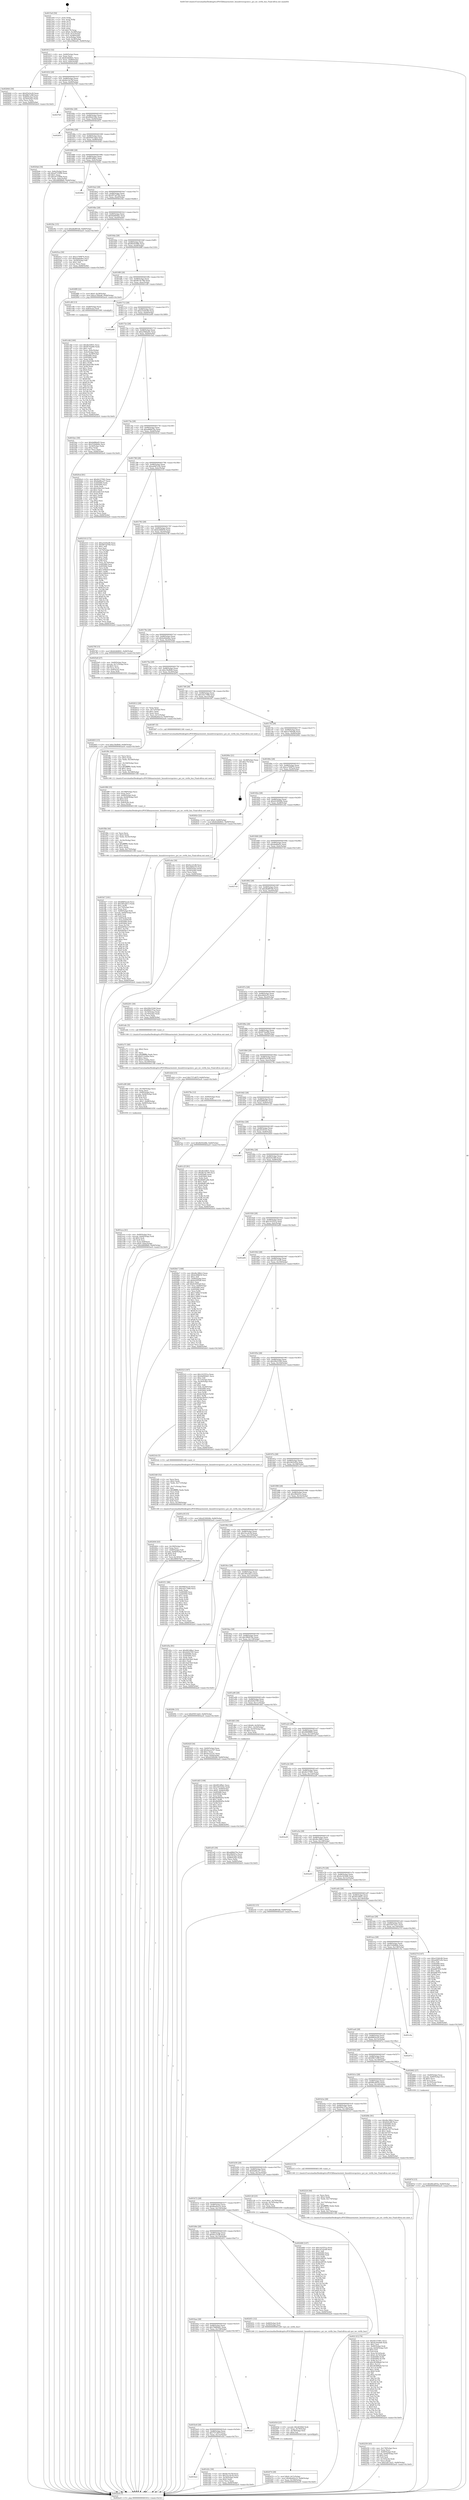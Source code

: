 digraph "0x4015e0" {
  label = "0x4015e0 (/mnt/c/Users/mathe/Desktop/tcc/POCII/binaries/extr_linuxdriverspciiov.c_pci_iov_virtfn_bus_Final-ollvm.out::main(0))"
  labelloc = "t"
  node[shape=record]

  Entry [label="",width=0.3,height=0.3,shape=circle,fillcolor=black,style=filled]
  "0x401612" [label="{
     0x401612 [32]\l
     | [instrs]\l
     &nbsp;&nbsp;0x401612 \<+6\>: mov -0x84(%rbp),%eax\l
     &nbsp;&nbsp;0x401618 \<+2\>: mov %eax,%ecx\l
     &nbsp;&nbsp;0x40161a \<+6\>: sub $0x8cb6d641,%ecx\l
     &nbsp;&nbsp;0x401620 \<+6\>: mov %eax,-0x88(%rbp)\l
     &nbsp;&nbsp;0x401626 \<+6\>: mov %ecx,-0x8c(%rbp)\l
     &nbsp;&nbsp;0x40162c \<+6\>: je 0000000000402644 \<main+0x1064\>\l
  }"]
  "0x402644" [label="{
     0x402644 [30]\l
     | [instrs]\l
     &nbsp;&nbsp;0x402644 \<+5\>: mov $0xf25e5e29,%eax\l
     &nbsp;&nbsp;0x402649 \<+5\>: mov $0x68b7c08f,%ecx\l
     &nbsp;&nbsp;0x40264e \<+3\>: mov -0x80(%rbp),%edx\l
     &nbsp;&nbsp;0x402651 \<+3\>: cmp -0x54(%rbp),%edx\l
     &nbsp;&nbsp;0x402654 \<+3\>: cmovl %ecx,%eax\l
     &nbsp;&nbsp;0x402657 \<+6\>: mov %eax,-0x84(%rbp)\l
     &nbsp;&nbsp;0x40265d \<+5\>: jmp 0000000000402ac6 \<main+0x14e6\>\l
  }"]
  "0x401632" [label="{
     0x401632 [28]\l
     | [instrs]\l
     &nbsp;&nbsp;0x401632 \<+5\>: jmp 0000000000401637 \<main+0x57\>\l
     &nbsp;&nbsp;0x401637 \<+6\>: mov -0x88(%rbp),%eax\l
     &nbsp;&nbsp;0x40163d \<+5\>: sub $0x8e10a7bf,%eax\l
     &nbsp;&nbsp;0x401642 \<+6\>: mov %eax,-0x90(%rbp)\l
     &nbsp;&nbsp;0x401648 \<+6\>: je 00000000004027b9 \<main+0x11d9\>\l
  }"]
  Exit [label="",width=0.3,height=0.3,shape=circle,fillcolor=black,style=filled,peripheries=2]
  "0x4027b9" [label="{
     0x4027b9\l
  }", style=dashed]
  "0x40164e" [label="{
     0x40164e [28]\l
     | [instrs]\l
     &nbsp;&nbsp;0x40164e \<+5\>: jmp 0000000000401653 \<main+0x73\>\l
     &nbsp;&nbsp;0x401653 \<+6\>: mov -0x88(%rbp),%eax\l
     &nbsp;&nbsp;0x401659 \<+5\>: sub $0x90b4336e,%eax\l
     &nbsp;&nbsp;0x40165e \<+6\>: mov %eax,-0x94(%rbp)\l
     &nbsp;&nbsp;0x401664 \<+6\>: je 0000000000402851 \<main+0x1271\>\l
  }"]
  "0x4027aa" [label="{
     0x4027aa [15]\l
     | [instrs]\l
     &nbsp;&nbsp;0x4027aa \<+10\>: movl $0x9b502d6b,-0x84(%rbp)\l
     &nbsp;&nbsp;0x4027b4 \<+5\>: jmp 0000000000402ac6 \<main+0x14e6\>\l
  }"]
  "0x402851" [label="{
     0x402851\l
  }", style=dashed]
  "0x40166a" [label="{
     0x40166a [28]\l
     | [instrs]\l
     &nbsp;&nbsp;0x40166a \<+5\>: jmp 000000000040166f \<main+0x8f\>\l
     &nbsp;&nbsp;0x40166f \<+6\>: mov -0x88(%rbp),%eax\l
     &nbsp;&nbsp;0x401675 \<+5\>: sub $0x95913ab5,%eax\l
     &nbsp;&nbsp;0x40167a \<+6\>: mov %eax,-0x98(%rbp)\l
     &nbsp;&nbsp;0x401680 \<+6\>: je 00000000004020ab \<main+0xacb\>\l
  }"]
  "0x40267d" [label="{
     0x40267d [15]\l
     | [instrs]\l
     &nbsp;&nbsp;0x40267d \<+10\>: movl $0x68ca855a,-0x84(%rbp)\l
     &nbsp;&nbsp;0x402687 \<+5\>: jmp 0000000000402ac6 \<main+0x14e6\>\l
  }"]
  "0x4020ab" [label="{
     0x4020ab [34]\l
     | [instrs]\l
     &nbsp;&nbsp;0x4020ab \<+3\>: mov -0x6c(%rbp),%eax\l
     &nbsp;&nbsp;0x4020ae \<+5\>: add $0xaf733906,%eax\l
     &nbsp;&nbsp;0x4020b3 \<+3\>: add $0x1,%eax\l
     &nbsp;&nbsp;0x4020b6 \<+5\>: sub $0xaf733906,%eax\l
     &nbsp;&nbsp;0x4020bb \<+3\>: mov %eax,-0x6c(%rbp)\l
     &nbsp;&nbsp;0x4020be \<+10\>: movl $0x4869f860,-0x84(%rbp)\l
     &nbsp;&nbsp;0x4020c8 \<+5\>: jmp 0000000000402ac6 \<main+0x14e6\>\l
  }"]
  "0x401686" [label="{
     0x401686 [28]\l
     | [instrs]\l
     &nbsp;&nbsp;0x401686 \<+5\>: jmp 000000000040168b \<main+0xab\>\l
     &nbsp;&nbsp;0x40168b \<+6\>: mov -0x88(%rbp),%eax\l
     &nbsp;&nbsp;0x401691 \<+5\>: sub $0x9914f8a1,%eax\l
     &nbsp;&nbsp;0x401696 \<+6\>: mov %eax,-0x9c(%rbp)\l
     &nbsp;&nbsp;0x40169c \<+6\>: je 0000000000402942 \<main+0x1362\>\l
  }"]
  "0x402603" [label="{
     0x402603 [15]\l
     | [instrs]\l
     &nbsp;&nbsp;0x402603 \<+10\>: movl $0xc5fef840,-0x84(%rbp)\l
     &nbsp;&nbsp;0x40260d \<+5\>: jmp 0000000000402ac6 \<main+0x14e6\>\l
  }"]
  "0x402942" [label="{
     0x402942\l
  }", style=dashed]
  "0x4016a2" [label="{
     0x4016a2 [28]\l
     | [instrs]\l
     &nbsp;&nbsp;0x4016a2 \<+5\>: jmp 00000000004016a7 \<main+0xc7\>\l
     &nbsp;&nbsp;0x4016a7 \<+6\>: mov -0x88(%rbp),%eax\l
     &nbsp;&nbsp;0x4016ad \<+5\>: sub $0x997ad784,%eax\l
     &nbsp;&nbsp;0x4016b2 \<+6\>: mov %eax,-0xa0(%rbp)\l
     &nbsp;&nbsp;0x4016b8 \<+6\>: je 00000000004023bc \<main+0xddc\>\l
  }"]
  "0x402474" [label="{
     0x402474 [28]\l
     | [instrs]\l
     &nbsp;&nbsp;0x402474 \<+7\>: movl $0x0,-0x7c(%rbp)\l
     &nbsp;&nbsp;0x40247b \<+10\>: movl $0x6ba92e14,-0x84(%rbp)\l
     &nbsp;&nbsp;0x402485 \<+6\>: mov %eax,-0x184(%rbp)\l
     &nbsp;&nbsp;0x40248b \<+5\>: jmp 0000000000402ac6 \<main+0x14e6\>\l
  }"]
  "0x4023bc" [label="{
     0x4023bc [15]\l
     | [instrs]\l
     &nbsp;&nbsp;0x4023bc \<+10\>: movl $0xdbdf91b6,-0x84(%rbp)\l
     &nbsp;&nbsp;0x4023c6 \<+5\>: jmp 0000000000402ac6 \<main+0x14e6\>\l
  }"]
  "0x4016be" [label="{
     0x4016be [28]\l
     | [instrs]\l
     &nbsp;&nbsp;0x4016be \<+5\>: jmp 00000000004016c3 \<main+0xe3\>\l
     &nbsp;&nbsp;0x4016c3 \<+6\>: mov -0x88(%rbp),%eax\l
     &nbsp;&nbsp;0x4016c9 \<+5\>: sub $0x9a6004d1,%eax\l
     &nbsp;&nbsp;0x4016ce \<+6\>: mov %eax,-0xa4(%rbp)\l
     &nbsp;&nbsp;0x4016d4 \<+6\>: je 00000000004025ca \<main+0xfea\>\l
  }"]
  "0x40245d" [label="{
     0x40245d [23]\l
     | [instrs]\l
     &nbsp;&nbsp;0x40245d \<+10\>: movabs $0x4030b6,%rdi\l
     &nbsp;&nbsp;0x402467 \<+3\>: mov %eax,-0x78(%rbp)\l
     &nbsp;&nbsp;0x40246a \<+3\>: mov -0x78(%rbp),%esi\l
     &nbsp;&nbsp;0x40246d \<+2\>: mov $0x0,%al\l
     &nbsp;&nbsp;0x40246f \<+5\>: call 0000000000401040 \<printf@plt\>\l
     | [calls]\l
     &nbsp;&nbsp;0x401040 \{1\} (unknown)\l
  }"]
  "0x4025ca" [label="{
     0x4025ca [30]\l
     | [instrs]\l
     &nbsp;&nbsp;0x4025ca \<+5\>: mov $0xce769874,%eax\l
     &nbsp;&nbsp;0x4025cf \<+5\>: mov $0xbe6da8ee,%ecx\l
     &nbsp;&nbsp;0x4025d4 \<+3\>: mov -0x29(%rbp),%dl\l
     &nbsp;&nbsp;0x4025d7 \<+3\>: test $0x1,%dl\l
     &nbsp;&nbsp;0x4025da \<+3\>: cmovne %ecx,%eax\l
     &nbsp;&nbsp;0x4025dd \<+6\>: mov %eax,-0x84(%rbp)\l
     &nbsp;&nbsp;0x4025e3 \<+5\>: jmp 0000000000402ac6 \<main+0x14e6\>\l
  }"]
  "0x4016da" [label="{
     0x4016da [28]\l
     | [instrs]\l
     &nbsp;&nbsp;0x4016da \<+5\>: jmp 00000000004016df \<main+0xff\>\l
     &nbsp;&nbsp;0x4016df \<+6\>: mov -0x88(%rbp),%eax\l
     &nbsp;&nbsp;0x4016e5 \<+5\>: sub $0x9b502d6b,%eax\l
     &nbsp;&nbsp;0x4016ea \<+6\>: mov %eax,-0xa8(%rbp)\l
     &nbsp;&nbsp;0x4016f0 \<+6\>: je 00000000004028f8 \<main+0x1318\>\l
  }"]
  "0x402404" [label="{
     0x402404 [43]\l
     | [instrs]\l
     &nbsp;&nbsp;0x402404 \<+6\>: mov -0x180(%rbp),%ecx\l
     &nbsp;&nbsp;0x40240a \<+3\>: imul %eax,%ecx\l
     &nbsp;&nbsp;0x40240d \<+4\>: mov -0x60(%rbp),%r8\l
     &nbsp;&nbsp;0x402411 \<+4\>: movslq -0x64(%rbp),%r9\l
     &nbsp;&nbsp;0x402415 \<+4\>: shl $0x5,%r9\l
     &nbsp;&nbsp;0x402419 \<+3\>: add %r9,%r8\l
     &nbsp;&nbsp;0x40241c \<+4\>: mov %ecx,0x18(%r8)\l
     &nbsp;&nbsp;0x402420 \<+10\>: movl $0x3f90076e,-0x84(%rbp)\l
     &nbsp;&nbsp;0x40242a \<+5\>: jmp 0000000000402ac6 \<main+0x14e6\>\l
  }"]
  "0x4028f8" [label="{
     0x4028f8 [22]\l
     | [instrs]\l
     &nbsp;&nbsp;0x4028f8 \<+7\>: movl $0x0,-0x38(%rbp)\l
     &nbsp;&nbsp;0x4028ff \<+10\>: movl $0xce760ed6,-0x84(%rbp)\l
     &nbsp;&nbsp;0x402909 \<+5\>: jmp 0000000000402ac6 \<main+0x14e6\>\l
  }"]
  "0x4016f6" [label="{
     0x4016f6 [28]\l
     | [instrs]\l
     &nbsp;&nbsp;0x4016f6 \<+5\>: jmp 00000000004016fb \<main+0x11b\>\l
     &nbsp;&nbsp;0x4016fb \<+6\>: mov -0x88(%rbp),%eax\l
     &nbsp;&nbsp;0x401701 \<+5\>: sub $0x9b74c766,%eax\l
     &nbsp;&nbsp;0x401706 \<+6\>: mov %eax,-0xac(%rbp)\l
     &nbsp;&nbsp;0x40170c \<+6\>: je 0000000000401c80 \<main+0x6a0\>\l
  }"]
  "0x4023d0" [label="{
     0x4023d0 [52]\l
     | [instrs]\l
     &nbsp;&nbsp;0x4023d0 \<+2\>: xor %ecx,%ecx\l
     &nbsp;&nbsp;0x4023d2 \<+5\>: mov $0x2,%edx\l
     &nbsp;&nbsp;0x4023d7 \<+6\>: mov %edx,-0x17c(%rbp)\l
     &nbsp;&nbsp;0x4023dd \<+1\>: cltd\l
     &nbsp;&nbsp;0x4023de \<+6\>: mov -0x17c(%rbp),%esi\l
     &nbsp;&nbsp;0x4023e4 \<+2\>: idiv %esi\l
     &nbsp;&nbsp;0x4023e6 \<+6\>: imul $0xfffffffe,%edx,%edx\l
     &nbsp;&nbsp;0x4023ec \<+2\>: mov %ecx,%edi\l
     &nbsp;&nbsp;0x4023ee \<+2\>: sub %edx,%edi\l
     &nbsp;&nbsp;0x4023f0 \<+2\>: mov %ecx,%edx\l
     &nbsp;&nbsp;0x4023f2 \<+3\>: sub $0x1,%edx\l
     &nbsp;&nbsp;0x4023f5 \<+2\>: add %edx,%edi\l
     &nbsp;&nbsp;0x4023f7 \<+2\>: sub %edi,%ecx\l
     &nbsp;&nbsp;0x4023f9 \<+6\>: mov %ecx,-0x180(%rbp)\l
     &nbsp;&nbsp;0x4023ff \<+5\>: call 0000000000401160 \<next_i\>\l
     | [calls]\l
     &nbsp;&nbsp;0x401160 \{1\} (/mnt/c/Users/mathe/Desktop/tcc/POCII/binaries/extr_linuxdriverspciiov.c_pci_iov_virtfn_bus_Final-ollvm.out::next_i)\l
  }"]
  "0x401c80" [label="{
     0x401c80 [13]\l
     | [instrs]\l
     &nbsp;&nbsp;0x401c80 \<+4\>: mov -0x48(%rbp),%rax\l
     &nbsp;&nbsp;0x401c84 \<+4\>: mov 0x8(%rax),%rdi\l
     &nbsp;&nbsp;0x401c88 \<+5\>: call 0000000000401060 \<atoi@plt\>\l
     | [calls]\l
     &nbsp;&nbsp;0x401060 \{1\} (unknown)\l
  }"]
  "0x401712" [label="{
     0x401712 [28]\l
     | [instrs]\l
     &nbsp;&nbsp;0x401712 \<+5\>: jmp 0000000000401717 \<main+0x137\>\l
     &nbsp;&nbsp;0x401717 \<+6\>: mov -0x88(%rbp),%eax\l
     &nbsp;&nbsp;0x40171d \<+5\>: sub $0xa31b0c06,%eax\l
     &nbsp;&nbsp;0x401722 \<+6\>: mov %eax,-0xb0(%rbp)\l
     &nbsp;&nbsp;0x401728 \<+6\>: je 0000000000402a68 \<main+0x1488\>\l
  }"]
  "0x402250" [label="{
     0x402250 [45]\l
     | [instrs]\l
     &nbsp;&nbsp;0x402250 \<+6\>: mov -0x178(%rbp),%ecx\l
     &nbsp;&nbsp;0x402256 \<+3\>: imul %eax,%ecx\l
     &nbsp;&nbsp;0x402259 \<+4\>: mov -0x60(%rbp),%rdi\l
     &nbsp;&nbsp;0x40225d \<+4\>: movslq -0x64(%rbp),%r8\l
     &nbsp;&nbsp;0x402261 \<+4\>: shl $0x5,%r8\l
     &nbsp;&nbsp;0x402265 \<+3\>: add %r8,%rdi\l
     &nbsp;&nbsp;0x402268 \<+4\>: mov 0x10(%rdi),%rdi\l
     &nbsp;&nbsp;0x40226c \<+2\>: mov %ecx,(%rdi)\l
     &nbsp;&nbsp;0x40226e \<+10\>: movl $0x52873a21,-0x84(%rbp)\l
     &nbsp;&nbsp;0x402278 \<+5\>: jmp 0000000000402ac6 \<main+0x14e6\>\l
  }"]
  "0x402a68" [label="{
     0x402a68\l
  }", style=dashed]
  "0x40172e" [label="{
     0x40172e [28]\l
     | [instrs]\l
     &nbsp;&nbsp;0x40172e \<+5\>: jmp 0000000000401733 \<main+0x153\>\l
     &nbsp;&nbsp;0x401733 \<+6\>: mov -0x88(%rbp),%eax\l
     &nbsp;&nbsp;0x401739 \<+5\>: sub $0xa59bba91,%eax\l
     &nbsp;&nbsp;0x40173e \<+6\>: mov %eax,-0xb4(%rbp)\l
     &nbsp;&nbsp;0x401744 \<+6\>: je 0000000000401bec \<main+0x60c\>\l
  }"]
  "0x402224" [label="{
     0x402224 [44]\l
     | [instrs]\l
     &nbsp;&nbsp;0x402224 \<+2\>: xor %ecx,%ecx\l
     &nbsp;&nbsp;0x402226 \<+5\>: mov $0x2,%edx\l
     &nbsp;&nbsp;0x40222b \<+6\>: mov %edx,-0x174(%rbp)\l
     &nbsp;&nbsp;0x402231 \<+1\>: cltd\l
     &nbsp;&nbsp;0x402232 \<+6\>: mov -0x174(%rbp),%esi\l
     &nbsp;&nbsp;0x402238 \<+2\>: idiv %esi\l
     &nbsp;&nbsp;0x40223a \<+6\>: imul $0xfffffffe,%edx,%edx\l
     &nbsp;&nbsp;0x402240 \<+3\>: sub $0x1,%ecx\l
     &nbsp;&nbsp;0x402243 \<+2\>: sub %ecx,%edx\l
     &nbsp;&nbsp;0x402245 \<+6\>: mov %edx,-0x178(%rbp)\l
     &nbsp;&nbsp;0x40224b \<+5\>: call 0000000000401160 \<next_i\>\l
     | [calls]\l
     &nbsp;&nbsp;0x401160 \{1\} (/mnt/c/Users/mathe/Desktop/tcc/POCII/binaries/extr_linuxdriverspciiov.c_pci_iov_virtfn_bus_Final-ollvm.out::next_i)\l
  }"]
  "0x401bec" [label="{
     0x401bec [30]\l
     | [instrs]\l
     &nbsp;&nbsp;0x401bec \<+5\>: mov $0xfa686e65,%eax\l
     &nbsp;&nbsp;0x401bf1 \<+5\>: mov $0x532b6b9e,%ecx\l
     &nbsp;&nbsp;0x401bf6 \<+3\>: mov -0x34(%rbp),%edx\l
     &nbsp;&nbsp;0x401bf9 \<+3\>: cmp $0x2,%edx\l
     &nbsp;&nbsp;0x401bfc \<+3\>: cmovne %ecx,%eax\l
     &nbsp;&nbsp;0x401bff \<+6\>: mov %eax,-0x84(%rbp)\l
     &nbsp;&nbsp;0x401c05 \<+5\>: jmp 0000000000402ac6 \<main+0x14e6\>\l
  }"]
  "0x40174a" [label="{
     0x40174a [28]\l
     | [instrs]\l
     &nbsp;&nbsp;0x40174a \<+5\>: jmp 000000000040174f \<main+0x16f\>\l
     &nbsp;&nbsp;0x40174f \<+6\>: mov -0x88(%rbp),%eax\l
     &nbsp;&nbsp;0x401755 \<+5\>: sub $0xa68bb70a,%eax\l
     &nbsp;&nbsp;0x40175a \<+6\>: mov %eax,-0xb8(%rbp)\l
     &nbsp;&nbsp;0x401760 \<+6\>: je 00000000004020cd \<main+0xaed\>\l
  }"]
  "0x402ac6" [label="{
     0x402ac6 [5]\l
     | [instrs]\l
     &nbsp;&nbsp;0x402ac6 \<+5\>: jmp 0000000000401612 \<main+0x32\>\l
  }"]
  "0x4015e0" [label="{
     0x4015e0 [50]\l
     | [instrs]\l
     &nbsp;&nbsp;0x4015e0 \<+1\>: push %rbp\l
     &nbsp;&nbsp;0x4015e1 \<+3\>: mov %rsp,%rbp\l
     &nbsp;&nbsp;0x4015e4 \<+2\>: push %r15\l
     &nbsp;&nbsp;0x4015e6 \<+2\>: push %r14\l
     &nbsp;&nbsp;0x4015e8 \<+2\>: push %r13\l
     &nbsp;&nbsp;0x4015ea \<+2\>: push %r12\l
     &nbsp;&nbsp;0x4015ec \<+1\>: push %rbx\l
     &nbsp;&nbsp;0x4015ed \<+7\>: sub $0x178,%rsp\l
     &nbsp;&nbsp;0x4015f4 \<+7\>: movl $0x0,-0x38(%rbp)\l
     &nbsp;&nbsp;0x4015fb \<+3\>: mov %edi,-0x3c(%rbp)\l
     &nbsp;&nbsp;0x4015fe \<+4\>: mov %rsi,-0x48(%rbp)\l
     &nbsp;&nbsp;0x401602 \<+3\>: mov -0x3c(%rbp),%edi\l
     &nbsp;&nbsp;0x401605 \<+3\>: mov %edi,-0x34(%rbp)\l
     &nbsp;&nbsp;0x401608 \<+10\>: movl $0xa59bba91,-0x84(%rbp)\l
  }"]
  "0x40213f" [label="{
     0x40213f [179]\l
     | [instrs]\l
     &nbsp;&nbsp;0x40213f \<+5\>: mov $0x4b157901,%ecx\l
     &nbsp;&nbsp;0x402144 \<+5\>: mov $0x4e3430d6,%edx\l
     &nbsp;&nbsp;0x402149 \<+3\>: mov $0x1,%sil\l
     &nbsp;&nbsp;0x40214c \<+4\>: mov -0x60(%rbp),%rdi\l
     &nbsp;&nbsp;0x402150 \<+4\>: movslq -0x64(%rbp),%r8\l
     &nbsp;&nbsp;0x402154 \<+4\>: shl $0x5,%r8\l
     &nbsp;&nbsp;0x402158 \<+3\>: add %r8,%rdi\l
     &nbsp;&nbsp;0x40215b \<+4\>: mov %rax,0x10(%rdi)\l
     &nbsp;&nbsp;0x40215f \<+7\>: movl $0x0,-0x74(%rbp)\l
     &nbsp;&nbsp;0x402166 \<+8\>: mov 0x405060,%r9d\l
     &nbsp;&nbsp;0x40216e \<+8\>: mov 0x405064,%r10d\l
     &nbsp;&nbsp;0x402176 \<+3\>: mov %r9d,%r11d\l
     &nbsp;&nbsp;0x402179 \<+7\>: add $0x36399be6,%r11d\l
     &nbsp;&nbsp;0x402180 \<+4\>: sub $0x1,%r11d\l
     &nbsp;&nbsp;0x402184 \<+7\>: sub $0x36399be6,%r11d\l
     &nbsp;&nbsp;0x40218b \<+4\>: imul %r11d,%r9d\l
     &nbsp;&nbsp;0x40218f \<+4\>: and $0x1,%r9d\l
     &nbsp;&nbsp;0x402193 \<+4\>: cmp $0x0,%r9d\l
     &nbsp;&nbsp;0x402197 \<+3\>: sete %bl\l
     &nbsp;&nbsp;0x40219a \<+4\>: cmp $0xa,%r10d\l
     &nbsp;&nbsp;0x40219e \<+4\>: setl %r14b\l
     &nbsp;&nbsp;0x4021a2 \<+3\>: mov %bl,%r15b\l
     &nbsp;&nbsp;0x4021a5 \<+4\>: xor $0xff,%r15b\l
     &nbsp;&nbsp;0x4021a9 \<+3\>: mov %r14b,%r12b\l
     &nbsp;&nbsp;0x4021ac \<+4\>: xor $0xff,%r12b\l
     &nbsp;&nbsp;0x4021b0 \<+4\>: xor $0x0,%sil\l
     &nbsp;&nbsp;0x4021b4 \<+3\>: mov %r15b,%r13b\l
     &nbsp;&nbsp;0x4021b7 \<+4\>: and $0x0,%r13b\l
     &nbsp;&nbsp;0x4021bb \<+3\>: and %sil,%bl\l
     &nbsp;&nbsp;0x4021be \<+3\>: mov %r12b,%al\l
     &nbsp;&nbsp;0x4021c1 \<+2\>: and $0x0,%al\l
     &nbsp;&nbsp;0x4021c3 \<+3\>: and %sil,%r14b\l
     &nbsp;&nbsp;0x4021c6 \<+3\>: or %bl,%r13b\l
     &nbsp;&nbsp;0x4021c9 \<+3\>: or %r14b,%al\l
     &nbsp;&nbsp;0x4021cc \<+3\>: xor %al,%r13b\l
     &nbsp;&nbsp;0x4021cf \<+3\>: or %r12b,%r15b\l
     &nbsp;&nbsp;0x4021d2 \<+4\>: xor $0xff,%r15b\l
     &nbsp;&nbsp;0x4021d6 \<+4\>: or $0x0,%sil\l
     &nbsp;&nbsp;0x4021da \<+3\>: and %sil,%r15b\l
     &nbsp;&nbsp;0x4021dd \<+3\>: or %r15b,%r13b\l
     &nbsp;&nbsp;0x4021e0 \<+4\>: test $0x1,%r13b\l
     &nbsp;&nbsp;0x4021e4 \<+3\>: cmovne %edx,%ecx\l
     &nbsp;&nbsp;0x4021e7 \<+6\>: mov %ecx,-0x84(%rbp)\l
     &nbsp;&nbsp;0x4021ed \<+5\>: jmp 0000000000402ac6 \<main+0x14e6\>\l
  }"]
  "0x4020cd" [label="{
     0x4020cd [91]\l
     | [instrs]\l
     &nbsp;&nbsp;0x4020cd \<+5\>: mov $0x4b157901,%eax\l
     &nbsp;&nbsp;0x4020d2 \<+5\>: mov $0x6a68ca37,%ecx\l
     &nbsp;&nbsp;0x4020d7 \<+7\>: mov 0x405060,%edx\l
     &nbsp;&nbsp;0x4020de \<+7\>: mov 0x405064,%esi\l
     &nbsp;&nbsp;0x4020e5 \<+2\>: mov %edx,%edi\l
     &nbsp;&nbsp;0x4020e7 \<+6\>: sub $0x2cbbc5c0,%edi\l
     &nbsp;&nbsp;0x4020ed \<+3\>: sub $0x1,%edi\l
     &nbsp;&nbsp;0x4020f0 \<+6\>: add $0x2cbbc5c0,%edi\l
     &nbsp;&nbsp;0x4020f6 \<+3\>: imul %edi,%edx\l
     &nbsp;&nbsp;0x4020f9 \<+3\>: and $0x1,%edx\l
     &nbsp;&nbsp;0x4020fc \<+3\>: cmp $0x0,%edx\l
     &nbsp;&nbsp;0x4020ff \<+4\>: sete %r8b\l
     &nbsp;&nbsp;0x402103 \<+3\>: cmp $0xa,%esi\l
     &nbsp;&nbsp;0x402106 \<+4\>: setl %r9b\l
     &nbsp;&nbsp;0x40210a \<+3\>: mov %r8b,%r10b\l
     &nbsp;&nbsp;0x40210d \<+3\>: and %r9b,%r10b\l
     &nbsp;&nbsp;0x402110 \<+3\>: xor %r9b,%r8b\l
     &nbsp;&nbsp;0x402113 \<+3\>: or %r8b,%r10b\l
     &nbsp;&nbsp;0x402116 \<+4\>: test $0x1,%r10b\l
     &nbsp;&nbsp;0x40211a \<+3\>: cmovne %ecx,%eax\l
     &nbsp;&nbsp;0x40211d \<+6\>: mov %eax,-0x84(%rbp)\l
     &nbsp;&nbsp;0x402123 \<+5\>: jmp 0000000000402ac6 \<main+0x14e6\>\l
  }"]
  "0x401766" [label="{
     0x401766 [28]\l
     | [instrs]\l
     &nbsp;&nbsp;0x401766 \<+5\>: jmp 000000000040176b \<main+0x18b\>\l
     &nbsp;&nbsp;0x40176b \<+6\>: mov -0x88(%rbp),%eax\l
     &nbsp;&nbsp;0x401771 \<+5\>: sub $0xad487e5b,%eax\l
     &nbsp;&nbsp;0x401776 \<+6\>: mov %eax,-0xbc(%rbp)\l
     &nbsp;&nbsp;0x40177c \<+6\>: je 0000000000402310 \<main+0xd30\>\l
  }"]
  "0x401fe7" [label="{
     0x401fe7 [181]\l
     | [instrs]\l
     &nbsp;&nbsp;0x401fe7 \<+5\>: mov $0x6665ece4,%ecx\l
     &nbsp;&nbsp;0x401fec \<+5\>: mov $0x395cdd13,%edx\l
     &nbsp;&nbsp;0x401ff1 \<+3\>: mov $0x1,%r9b\l
     &nbsp;&nbsp;0x401ff4 \<+6\>: mov -0x170(%rbp),%esi\l
     &nbsp;&nbsp;0x401ffa \<+3\>: imul %eax,%esi\l
     &nbsp;&nbsp;0x401ffd \<+4\>: mov -0x60(%rbp),%rdi\l
     &nbsp;&nbsp;0x402001 \<+4\>: movslq -0x64(%rbp),%r8\l
     &nbsp;&nbsp;0x402005 \<+4\>: shl $0x5,%r8\l
     &nbsp;&nbsp;0x402009 \<+3\>: add %r8,%rdi\l
     &nbsp;&nbsp;0x40200c \<+4\>: mov 0x8(%rdi),%rdi\l
     &nbsp;&nbsp;0x402010 \<+3\>: mov %esi,0x4(%rdi)\l
     &nbsp;&nbsp;0x402013 \<+7\>: mov 0x405060,%eax\l
     &nbsp;&nbsp;0x40201a \<+7\>: mov 0x405064,%esi\l
     &nbsp;&nbsp;0x402021 \<+3\>: mov %eax,%r10d\l
     &nbsp;&nbsp;0x402024 \<+7\>: sub $0xb495bc3,%r10d\l
     &nbsp;&nbsp;0x40202b \<+4\>: sub $0x1,%r10d\l
     &nbsp;&nbsp;0x40202f \<+7\>: add $0xb495bc3,%r10d\l
     &nbsp;&nbsp;0x402036 \<+4\>: imul %r10d,%eax\l
     &nbsp;&nbsp;0x40203a \<+3\>: and $0x1,%eax\l
     &nbsp;&nbsp;0x40203d \<+3\>: cmp $0x0,%eax\l
     &nbsp;&nbsp;0x402040 \<+4\>: sete %r11b\l
     &nbsp;&nbsp;0x402044 \<+3\>: cmp $0xa,%esi\l
     &nbsp;&nbsp;0x402047 \<+3\>: setl %bl\l
     &nbsp;&nbsp;0x40204a \<+3\>: mov %r11b,%r14b\l
     &nbsp;&nbsp;0x40204d \<+4\>: xor $0xff,%r14b\l
     &nbsp;&nbsp;0x402051 \<+3\>: mov %bl,%r15b\l
     &nbsp;&nbsp;0x402054 \<+4\>: xor $0xff,%r15b\l
     &nbsp;&nbsp;0x402058 \<+4\>: xor $0x0,%r9b\l
     &nbsp;&nbsp;0x40205c \<+3\>: mov %r14b,%r12b\l
     &nbsp;&nbsp;0x40205f \<+4\>: and $0x0,%r12b\l
     &nbsp;&nbsp;0x402063 \<+3\>: and %r9b,%r11b\l
     &nbsp;&nbsp;0x402066 \<+3\>: mov %r15b,%r13b\l
     &nbsp;&nbsp;0x402069 \<+4\>: and $0x0,%r13b\l
     &nbsp;&nbsp;0x40206d \<+3\>: and %r9b,%bl\l
     &nbsp;&nbsp;0x402070 \<+3\>: or %r11b,%r12b\l
     &nbsp;&nbsp;0x402073 \<+3\>: or %bl,%r13b\l
     &nbsp;&nbsp;0x402076 \<+3\>: xor %r13b,%r12b\l
     &nbsp;&nbsp;0x402079 \<+3\>: or %r15b,%r14b\l
     &nbsp;&nbsp;0x40207c \<+4\>: xor $0xff,%r14b\l
     &nbsp;&nbsp;0x402080 \<+4\>: or $0x0,%r9b\l
     &nbsp;&nbsp;0x402084 \<+3\>: and %r9b,%r14b\l
     &nbsp;&nbsp;0x402087 \<+3\>: or %r14b,%r12b\l
     &nbsp;&nbsp;0x40208a \<+4\>: test $0x1,%r12b\l
     &nbsp;&nbsp;0x40208e \<+3\>: cmovne %edx,%ecx\l
     &nbsp;&nbsp;0x402091 \<+6\>: mov %ecx,-0x84(%rbp)\l
     &nbsp;&nbsp;0x402097 \<+5\>: jmp 0000000000402ac6 \<main+0x14e6\>\l
  }"]
  "0x402310" [label="{
     0x402310 [172]\l
     | [instrs]\l
     &nbsp;&nbsp;0x402310 \<+5\>: mov $0xa31b0c06,%eax\l
     &nbsp;&nbsp;0x402315 \<+5\>: mov $0x997ad784,%ecx\l
     &nbsp;&nbsp;0x40231a \<+2\>: mov $0x1,%dl\l
     &nbsp;&nbsp;0x40231c \<+2\>: xor %esi,%esi\l
     &nbsp;&nbsp;0x40231e \<+3\>: mov -0x74(%rbp),%edi\l
     &nbsp;&nbsp;0x402321 \<+3\>: mov %esi,%r8d\l
     &nbsp;&nbsp;0x402324 \<+3\>: sub %edi,%r8d\l
     &nbsp;&nbsp;0x402327 \<+2\>: mov %esi,%edi\l
     &nbsp;&nbsp;0x402329 \<+3\>: sub $0x1,%edi\l
     &nbsp;&nbsp;0x40232c \<+3\>: add %edi,%r8d\l
     &nbsp;&nbsp;0x40232f \<+3\>: sub %r8d,%esi\l
     &nbsp;&nbsp;0x402332 \<+3\>: mov %esi,-0x74(%rbp)\l
     &nbsp;&nbsp;0x402335 \<+7\>: mov 0x405060,%esi\l
     &nbsp;&nbsp;0x40233c \<+7\>: mov 0x405064,%edi\l
     &nbsp;&nbsp;0x402343 \<+3\>: mov %esi,%r8d\l
     &nbsp;&nbsp;0x402346 \<+7\>: sub $0xc184b410,%r8d\l
     &nbsp;&nbsp;0x40234d \<+4\>: sub $0x1,%r8d\l
     &nbsp;&nbsp;0x402351 \<+7\>: add $0xc184b410,%r8d\l
     &nbsp;&nbsp;0x402358 \<+4\>: imul %r8d,%esi\l
     &nbsp;&nbsp;0x40235c \<+3\>: and $0x1,%esi\l
     &nbsp;&nbsp;0x40235f \<+3\>: cmp $0x0,%esi\l
     &nbsp;&nbsp;0x402362 \<+4\>: sete %r9b\l
     &nbsp;&nbsp;0x402366 \<+3\>: cmp $0xa,%edi\l
     &nbsp;&nbsp;0x402369 \<+4\>: setl %r10b\l
     &nbsp;&nbsp;0x40236d \<+3\>: mov %r9b,%r11b\l
     &nbsp;&nbsp;0x402370 \<+4\>: xor $0xff,%r11b\l
     &nbsp;&nbsp;0x402374 \<+3\>: mov %r10b,%bl\l
     &nbsp;&nbsp;0x402377 \<+3\>: xor $0xff,%bl\l
     &nbsp;&nbsp;0x40237a \<+3\>: xor $0x1,%dl\l
     &nbsp;&nbsp;0x40237d \<+3\>: mov %r11b,%r14b\l
     &nbsp;&nbsp;0x402380 \<+4\>: and $0xff,%r14b\l
     &nbsp;&nbsp;0x402384 \<+3\>: and %dl,%r9b\l
     &nbsp;&nbsp;0x402387 \<+3\>: mov %bl,%r15b\l
     &nbsp;&nbsp;0x40238a \<+4\>: and $0xff,%r15b\l
     &nbsp;&nbsp;0x40238e \<+3\>: and %dl,%r10b\l
     &nbsp;&nbsp;0x402391 \<+3\>: or %r9b,%r14b\l
     &nbsp;&nbsp;0x402394 \<+3\>: or %r10b,%r15b\l
     &nbsp;&nbsp;0x402397 \<+3\>: xor %r15b,%r14b\l
     &nbsp;&nbsp;0x40239a \<+3\>: or %bl,%r11b\l
     &nbsp;&nbsp;0x40239d \<+4\>: xor $0xff,%r11b\l
     &nbsp;&nbsp;0x4023a1 \<+3\>: or $0x1,%dl\l
     &nbsp;&nbsp;0x4023a4 \<+3\>: and %dl,%r11b\l
     &nbsp;&nbsp;0x4023a7 \<+3\>: or %r11b,%r14b\l
     &nbsp;&nbsp;0x4023aa \<+4\>: test $0x1,%r14b\l
     &nbsp;&nbsp;0x4023ae \<+3\>: cmovne %ecx,%eax\l
     &nbsp;&nbsp;0x4023b1 \<+6\>: mov %eax,-0x84(%rbp)\l
     &nbsp;&nbsp;0x4023b7 \<+5\>: jmp 0000000000402ac6 \<main+0x14e6\>\l
  }"]
  "0x401782" [label="{
     0x401782 [28]\l
     | [instrs]\l
     &nbsp;&nbsp;0x401782 \<+5\>: jmp 0000000000401787 \<main+0x1a7\>\l
     &nbsp;&nbsp;0x401787 \<+6\>: mov -0x88(%rbp),%eax\l
     &nbsp;&nbsp;0x40178d \<+5\>: sub $0xbc6fdb54,%eax\l
     &nbsp;&nbsp;0x401792 \<+6\>: mov %eax,-0xc0(%rbp)\l
     &nbsp;&nbsp;0x401798 \<+6\>: je 000000000040278f \<main+0x11af\>\l
  }"]
  "0x401fbb" [label="{
     0x401fbb [44]\l
     | [instrs]\l
     &nbsp;&nbsp;0x401fbb \<+2\>: xor %ecx,%ecx\l
     &nbsp;&nbsp;0x401fbd \<+5\>: mov $0x2,%edx\l
     &nbsp;&nbsp;0x401fc2 \<+6\>: mov %edx,-0x16c(%rbp)\l
     &nbsp;&nbsp;0x401fc8 \<+1\>: cltd\l
     &nbsp;&nbsp;0x401fc9 \<+6\>: mov -0x16c(%rbp),%esi\l
     &nbsp;&nbsp;0x401fcf \<+2\>: idiv %esi\l
     &nbsp;&nbsp;0x401fd1 \<+6\>: imul $0xfffffffe,%edx,%edx\l
     &nbsp;&nbsp;0x401fd7 \<+3\>: sub $0x1,%ecx\l
     &nbsp;&nbsp;0x401fda \<+2\>: sub %ecx,%edx\l
     &nbsp;&nbsp;0x401fdc \<+6\>: mov %edx,-0x170(%rbp)\l
     &nbsp;&nbsp;0x401fe2 \<+5\>: call 0000000000401160 \<next_i\>\l
     | [calls]\l
     &nbsp;&nbsp;0x401160 \{1\} (/mnt/c/Users/mathe/Desktop/tcc/POCII/binaries/extr_linuxdriverspciiov.c_pci_iov_virtfn_bus_Final-ollvm.out::next_i)\l
  }"]
  "0x40278f" [label="{
     0x40278f [15]\l
     | [instrs]\l
     &nbsp;&nbsp;0x40278f \<+10\>: movl $0x8cb6d641,-0x84(%rbp)\l
     &nbsp;&nbsp;0x402799 \<+5\>: jmp 0000000000402ac6 \<main+0x14e6\>\l
  }"]
  "0x40179e" [label="{
     0x40179e [28]\l
     | [instrs]\l
     &nbsp;&nbsp;0x40179e \<+5\>: jmp 00000000004017a3 \<main+0x1c3\>\l
     &nbsp;&nbsp;0x4017a3 \<+6\>: mov -0x88(%rbp),%eax\l
     &nbsp;&nbsp;0x4017a9 \<+5\>: sub $0xbe6da8ee,%eax\l
     &nbsp;&nbsp;0x4017ae \<+6\>: mov %eax,-0xc4(%rbp)\l
     &nbsp;&nbsp;0x4017b4 \<+6\>: je 00000000004025e8 \<main+0x1008\>\l
  }"]
  "0x401f98" [label="{
     0x401f98 [35]\l
     | [instrs]\l
     &nbsp;&nbsp;0x401f98 \<+6\>: mov -0x168(%rbp),%ecx\l
     &nbsp;&nbsp;0x401f9e \<+3\>: imul %eax,%ecx\l
     &nbsp;&nbsp;0x401fa1 \<+4\>: mov -0x60(%rbp),%rdi\l
     &nbsp;&nbsp;0x401fa5 \<+4\>: movslq -0x64(%rbp),%r8\l
     &nbsp;&nbsp;0x401fa9 \<+4\>: shl $0x5,%r8\l
     &nbsp;&nbsp;0x401fad \<+3\>: add %r8,%rdi\l
     &nbsp;&nbsp;0x401fb0 \<+4\>: mov 0x8(%rdi),%rdi\l
     &nbsp;&nbsp;0x401fb4 \<+2\>: mov %ecx,(%rdi)\l
     &nbsp;&nbsp;0x401fb6 \<+5\>: call 0000000000401160 \<next_i\>\l
     | [calls]\l
     &nbsp;&nbsp;0x401160 \{1\} (/mnt/c/Users/mathe/Desktop/tcc/POCII/binaries/extr_linuxdriverspciiov.c_pci_iov_virtfn_bus_Final-ollvm.out::next_i)\l
  }"]
  "0x4025e8" [label="{
     0x4025e8 [27]\l
     | [instrs]\l
     &nbsp;&nbsp;0x4025e8 \<+4\>: mov -0x60(%rbp),%rax\l
     &nbsp;&nbsp;0x4025ec \<+4\>: movslq -0x7c(%rbp),%rcx\l
     &nbsp;&nbsp;0x4025f0 \<+4\>: shl $0x5,%rcx\l
     &nbsp;&nbsp;0x4025f4 \<+3\>: add %rcx,%rax\l
     &nbsp;&nbsp;0x4025f7 \<+4\>: mov 0x8(%rax),%rax\l
     &nbsp;&nbsp;0x4025fb \<+3\>: mov %rax,%rdi\l
     &nbsp;&nbsp;0x4025fe \<+5\>: call 0000000000401030 \<free@plt\>\l
     | [calls]\l
     &nbsp;&nbsp;0x401030 \{1\} (unknown)\l
  }"]
  "0x4017ba" [label="{
     0x4017ba [28]\l
     | [instrs]\l
     &nbsp;&nbsp;0x4017ba \<+5\>: jmp 00000000004017bf \<main+0x1df\>\l
     &nbsp;&nbsp;0x4017bf \<+6\>: mov -0x88(%rbp),%eax\l
     &nbsp;&nbsp;0x4017c5 \<+5\>: sub $0xc5fef840,%eax\l
     &nbsp;&nbsp;0x4017ca \<+6\>: mov %eax,-0xc8(%rbp)\l
     &nbsp;&nbsp;0x4017d0 \<+6\>: je 0000000000402612 \<main+0x1032\>\l
  }"]
  "0x401f6c" [label="{
     0x401f6c [44]\l
     | [instrs]\l
     &nbsp;&nbsp;0x401f6c \<+2\>: xor %ecx,%ecx\l
     &nbsp;&nbsp;0x401f6e \<+5\>: mov $0x2,%edx\l
     &nbsp;&nbsp;0x401f73 \<+6\>: mov %edx,-0x164(%rbp)\l
     &nbsp;&nbsp;0x401f79 \<+1\>: cltd\l
     &nbsp;&nbsp;0x401f7a \<+6\>: mov -0x164(%rbp),%esi\l
     &nbsp;&nbsp;0x401f80 \<+2\>: idiv %esi\l
     &nbsp;&nbsp;0x401f82 \<+6\>: imul $0xfffffffe,%edx,%edx\l
     &nbsp;&nbsp;0x401f88 \<+3\>: sub $0x1,%ecx\l
     &nbsp;&nbsp;0x401f8b \<+2\>: sub %ecx,%edx\l
     &nbsp;&nbsp;0x401f8d \<+6\>: mov %edx,-0x168(%rbp)\l
     &nbsp;&nbsp;0x401f93 \<+5\>: call 0000000000401160 \<next_i\>\l
     | [calls]\l
     &nbsp;&nbsp;0x401160 \{1\} (/mnt/c/Users/mathe/Desktop/tcc/POCII/binaries/extr_linuxdriverspciiov.c_pci_iov_virtfn_bus_Final-ollvm.out::next_i)\l
  }"]
  "0x402612" [label="{
     0x402612 [28]\l
     | [instrs]\l
     &nbsp;&nbsp;0x402612 \<+2\>: xor %eax,%eax\l
     &nbsp;&nbsp;0x402614 \<+3\>: mov -0x7c(%rbp),%ecx\l
     &nbsp;&nbsp;0x402617 \<+3\>: sub $0x1,%eax\l
     &nbsp;&nbsp;0x40261a \<+2\>: sub %eax,%ecx\l
     &nbsp;&nbsp;0x40261c \<+3\>: mov %ecx,-0x7c(%rbp)\l
     &nbsp;&nbsp;0x40261f \<+10\>: movl $0x6ba92e14,-0x84(%rbp)\l
     &nbsp;&nbsp;0x402629 \<+5\>: jmp 0000000000402ac6 \<main+0x14e6\>\l
  }"]
  "0x4017d6" [label="{
     0x4017d6 [28]\l
     | [instrs]\l
     &nbsp;&nbsp;0x4017d6 \<+5\>: jmp 00000000004017db \<main+0x1fb\>\l
     &nbsp;&nbsp;0x4017db \<+6\>: mov -0x88(%rbp),%eax\l
     &nbsp;&nbsp;0x4017e1 \<+5\>: sub $0xcd217466,%eax\l
     &nbsp;&nbsp;0x4017e6 \<+6\>: mov %eax,-0xcc(%rbp)\l
     &nbsp;&nbsp;0x4017ec \<+6\>: je 0000000000401f67 \<main+0x987\>\l
  }"]
  "0x401eca" [label="{
     0x401eca [41]\l
     | [instrs]\l
     &nbsp;&nbsp;0x401eca \<+4\>: mov -0x60(%rbp),%rsi\l
     &nbsp;&nbsp;0x401ece \<+4\>: movslq -0x64(%rbp),%rdi\l
     &nbsp;&nbsp;0x401ed2 \<+4\>: shl $0x5,%rdi\l
     &nbsp;&nbsp;0x401ed6 \<+3\>: add %rdi,%rsi\l
     &nbsp;&nbsp;0x401ed9 \<+4\>: mov %rax,0x8(%rsi)\l
     &nbsp;&nbsp;0x401edd \<+7\>: movl $0x0,-0x6c(%rbp)\l
     &nbsp;&nbsp;0x401ee4 \<+10\>: movl $0x4869f860,-0x84(%rbp)\l
     &nbsp;&nbsp;0x401eee \<+5\>: jmp 0000000000402ac6 \<main+0x14e6\>\l
  }"]
  "0x401f67" [label="{
     0x401f67 [5]\l
     | [instrs]\l
     &nbsp;&nbsp;0x401f67 \<+5\>: call 0000000000401160 \<next_i\>\l
     | [calls]\l
     &nbsp;&nbsp;0x401160 \{1\} (/mnt/c/Users/mathe/Desktop/tcc/POCII/binaries/extr_linuxdriverspciiov.c_pci_iov_virtfn_bus_Final-ollvm.out::next_i)\l
  }"]
  "0x4017f2" [label="{
     0x4017f2 [28]\l
     | [instrs]\l
     &nbsp;&nbsp;0x4017f2 \<+5\>: jmp 00000000004017f7 \<main+0x217\>\l
     &nbsp;&nbsp;0x4017f7 \<+6\>: mov -0x88(%rbp),%eax\l
     &nbsp;&nbsp;0x4017fd \<+5\>: sub $0xce760ed6,%eax\l
     &nbsp;&nbsp;0x401802 \<+6\>: mov %eax,-0xd0(%rbp)\l
     &nbsp;&nbsp;0x401808 \<+6\>: je 000000000040290e \<main+0x132e\>\l
  }"]
  "0x401e99" [label="{
     0x401e99 [49]\l
     | [instrs]\l
     &nbsp;&nbsp;0x401e99 \<+6\>: mov -0x160(%rbp),%ecx\l
     &nbsp;&nbsp;0x401e9f \<+3\>: imul %eax,%ecx\l
     &nbsp;&nbsp;0x401ea2 \<+4\>: mov -0x60(%rbp),%rsi\l
     &nbsp;&nbsp;0x401ea6 \<+4\>: movslq -0x64(%rbp),%rdi\l
     &nbsp;&nbsp;0x401eaa \<+4\>: shl $0x5,%rdi\l
     &nbsp;&nbsp;0x401eae \<+3\>: add %rdi,%rsi\l
     &nbsp;&nbsp;0x401eb1 \<+2\>: mov %ecx,(%rsi)\l
     &nbsp;&nbsp;0x401eb3 \<+7\>: movl $0x1,-0x68(%rbp)\l
     &nbsp;&nbsp;0x401eba \<+4\>: movslq -0x68(%rbp),%rsi\l
     &nbsp;&nbsp;0x401ebe \<+4\>: shl $0x3,%rsi\l
     &nbsp;&nbsp;0x401ec2 \<+3\>: mov %rsi,%rdi\l
     &nbsp;&nbsp;0x401ec5 \<+5\>: call 0000000000401050 \<malloc@plt\>\l
     | [calls]\l
     &nbsp;&nbsp;0x401050 \{1\} (unknown)\l
  }"]
  "0x40290e" [label="{
     0x40290e [21]\l
     | [instrs]\l
     &nbsp;&nbsp;0x40290e \<+3\>: mov -0x38(%rbp),%eax\l
     &nbsp;&nbsp;0x402911 \<+7\>: add $0x178,%rsp\l
     &nbsp;&nbsp;0x402918 \<+1\>: pop %rbx\l
     &nbsp;&nbsp;0x402919 \<+2\>: pop %r12\l
     &nbsp;&nbsp;0x40291b \<+2\>: pop %r13\l
     &nbsp;&nbsp;0x40291d \<+2\>: pop %r14\l
     &nbsp;&nbsp;0x40291f \<+2\>: pop %r15\l
     &nbsp;&nbsp;0x402921 \<+1\>: pop %rbp\l
     &nbsp;&nbsp;0x402922 \<+1\>: ret\l
  }"]
  "0x40180e" [label="{
     0x40180e [28]\l
     | [instrs]\l
     &nbsp;&nbsp;0x40180e \<+5\>: jmp 0000000000401813 \<main+0x233\>\l
     &nbsp;&nbsp;0x401813 \<+6\>: mov -0x88(%rbp),%eax\l
     &nbsp;&nbsp;0x401819 \<+5\>: sub $0xce769874,%eax\l
     &nbsp;&nbsp;0x40181e \<+6\>: mov %eax,-0xd4(%rbp)\l
     &nbsp;&nbsp;0x401824 \<+6\>: je 000000000040262e \<main+0x104e\>\l
  }"]
  "0x401e71" [label="{
     0x401e71 [40]\l
     | [instrs]\l
     &nbsp;&nbsp;0x401e71 \<+5\>: mov $0x2,%ecx\l
     &nbsp;&nbsp;0x401e76 \<+1\>: cltd\l
     &nbsp;&nbsp;0x401e77 \<+2\>: idiv %ecx\l
     &nbsp;&nbsp;0x401e79 \<+6\>: imul $0xfffffffe,%edx,%ecx\l
     &nbsp;&nbsp;0x401e7f \<+6\>: add $0xf112e84a,%ecx\l
     &nbsp;&nbsp;0x401e85 \<+3\>: add $0x1,%ecx\l
     &nbsp;&nbsp;0x401e88 \<+6\>: sub $0xf112e84a,%ecx\l
     &nbsp;&nbsp;0x401e8e \<+6\>: mov %ecx,-0x160(%rbp)\l
     &nbsp;&nbsp;0x401e94 \<+5\>: call 0000000000401160 \<next_i\>\l
     | [calls]\l
     &nbsp;&nbsp;0x401160 \{1\} (/mnt/c/Users/mathe/Desktop/tcc/POCII/binaries/extr_linuxdriverspciiov.c_pci_iov_virtfn_bus_Final-ollvm.out::next_i)\l
  }"]
  "0x40262e" [label="{
     0x40262e [22]\l
     | [instrs]\l
     &nbsp;&nbsp;0x40262e \<+7\>: movl $0x0,-0x80(%rbp)\l
     &nbsp;&nbsp;0x402635 \<+10\>: movl $0x8cb6d641,-0x84(%rbp)\l
     &nbsp;&nbsp;0x40263f \<+5\>: jmp 0000000000402ac6 \<main+0x14e6\>\l
  }"]
  "0x40182a" [label="{
     0x40182a [28]\l
     | [instrs]\l
     &nbsp;&nbsp;0x40182a \<+5\>: jmp 000000000040182f \<main+0x24f\>\l
     &nbsp;&nbsp;0x40182f \<+6\>: mov -0x88(%rbp),%eax\l
     &nbsp;&nbsp;0x401835 \<+5\>: sub $0xd230926b,%eax\l
     &nbsp;&nbsp;0x40183a \<+6\>: mov %eax,-0xd8(%rbp)\l
     &nbsp;&nbsp;0x401840 \<+6\>: je 0000000000401e4e \<main+0x86e\>\l
  }"]
  "0x401dd3" [label="{
     0x401dd3 [108]\l
     | [instrs]\l
     &nbsp;&nbsp;0x401dd3 \<+5\>: mov $0x9914f8a1,%ecx\l
     &nbsp;&nbsp;0x401dd8 \<+5\>: mov $0x2403c63e,%edx\l
     &nbsp;&nbsp;0x401ddd \<+4\>: mov %rax,-0x60(%rbp)\l
     &nbsp;&nbsp;0x401de1 \<+7\>: movl $0x0,-0x64(%rbp)\l
     &nbsp;&nbsp;0x401de8 \<+7\>: mov 0x405060,%esi\l
     &nbsp;&nbsp;0x401def \<+8\>: mov 0x405064,%r8d\l
     &nbsp;&nbsp;0x401df7 \<+3\>: mov %esi,%r9d\l
     &nbsp;&nbsp;0x401dfa \<+7\>: add $0x4b060d5a,%r9d\l
     &nbsp;&nbsp;0x401e01 \<+4\>: sub $0x1,%r9d\l
     &nbsp;&nbsp;0x401e05 \<+7\>: sub $0x4b060d5a,%r9d\l
     &nbsp;&nbsp;0x401e0c \<+4\>: imul %r9d,%esi\l
     &nbsp;&nbsp;0x401e10 \<+3\>: and $0x1,%esi\l
     &nbsp;&nbsp;0x401e13 \<+3\>: cmp $0x0,%esi\l
     &nbsp;&nbsp;0x401e16 \<+4\>: sete %r10b\l
     &nbsp;&nbsp;0x401e1a \<+4\>: cmp $0xa,%r8d\l
     &nbsp;&nbsp;0x401e1e \<+4\>: setl %r11b\l
     &nbsp;&nbsp;0x401e22 \<+3\>: mov %r10b,%bl\l
     &nbsp;&nbsp;0x401e25 \<+3\>: and %r11b,%bl\l
     &nbsp;&nbsp;0x401e28 \<+3\>: xor %r11b,%r10b\l
     &nbsp;&nbsp;0x401e2b \<+3\>: or %r10b,%bl\l
     &nbsp;&nbsp;0x401e2e \<+3\>: test $0x1,%bl\l
     &nbsp;&nbsp;0x401e31 \<+3\>: cmovne %edx,%ecx\l
     &nbsp;&nbsp;0x401e34 \<+6\>: mov %ecx,-0x84(%rbp)\l
     &nbsp;&nbsp;0x401e3a \<+5\>: jmp 0000000000402ac6 \<main+0x14e6\>\l
  }"]
  "0x401e4e" [label="{
     0x401e4e [30]\l
     | [instrs]\l
     &nbsp;&nbsp;0x401e4e \<+5\>: mov $0x6ec23cf8,%eax\l
     &nbsp;&nbsp;0x401e53 \<+5\>: mov $0xe4fd2e55,%ecx\l
     &nbsp;&nbsp;0x401e58 \<+3\>: mov -0x64(%rbp),%edx\l
     &nbsp;&nbsp;0x401e5b \<+3\>: cmp -0x54(%rbp),%edx\l
     &nbsp;&nbsp;0x401e5e \<+3\>: cmovl %ecx,%eax\l
     &nbsp;&nbsp;0x401e61 \<+6\>: mov %eax,-0x84(%rbp)\l
     &nbsp;&nbsp;0x401e67 \<+5\>: jmp 0000000000402ac6 \<main+0x14e6\>\l
  }"]
  "0x401846" [label="{
     0x401846 [28]\l
     | [instrs]\l
     &nbsp;&nbsp;0x401846 \<+5\>: jmp 000000000040184b \<main+0x26b\>\l
     &nbsp;&nbsp;0x40184b \<+6\>: mov -0x88(%rbp),%eax\l
     &nbsp;&nbsp;0x401851 \<+5\>: sub $0xdad8af3c,%eax\l
     &nbsp;&nbsp;0x401856 \<+6\>: mov %eax,-0xdc(%rbp)\l
     &nbsp;&nbsp;0x40185c \<+6\>: je 00000000004027c8 \<main+0x11e8\>\l
  }"]
  "0x401be2" [label="{
     0x401be2\l
  }", style=dashed]
  "0x4027c8" [label="{
     0x4027c8\l
  }", style=dashed]
  "0x401862" [label="{
     0x401862 [28]\l
     | [instrs]\l
     &nbsp;&nbsp;0x401862 \<+5\>: jmp 0000000000401867 \<main+0x287\>\l
     &nbsp;&nbsp;0x401867 \<+6\>: mov -0x88(%rbp),%eax\l
     &nbsp;&nbsp;0x40186d \<+5\>: sub $0xdbdf91b6,%eax\l
     &nbsp;&nbsp;0x401872 \<+6\>: mov %eax,-0xe0(%rbp)\l
     &nbsp;&nbsp;0x401878 \<+6\>: je 0000000000402201 \<main+0xc21\>\l
  }"]
  "0x401d3c" [label="{
     0x401d3c [30]\l
     | [instrs]\l
     &nbsp;&nbsp;0x401d3c \<+5\>: mov $0x8e10a7bf,%eax\l
     &nbsp;&nbsp;0x401d41 \<+5\>: mov $0x33ccdc5d,%ecx\l
     &nbsp;&nbsp;0x401d46 \<+3\>: mov -0x30(%rbp),%edx\l
     &nbsp;&nbsp;0x401d49 \<+3\>: cmp $0x0,%edx\l
     &nbsp;&nbsp;0x401d4c \<+3\>: cmove %ecx,%eax\l
     &nbsp;&nbsp;0x401d4f \<+6\>: mov %eax,-0x84(%rbp)\l
     &nbsp;&nbsp;0x401d55 \<+5\>: jmp 0000000000402ac6 \<main+0x14e6\>\l
  }"]
  "0x402201" [label="{
     0x402201 [30]\l
     | [instrs]\l
     &nbsp;&nbsp;0x402201 \<+5\>: mov $0x20b23340,%eax\l
     &nbsp;&nbsp;0x402206 \<+5\>: mov $0x69dc37ea,%ecx\l
     &nbsp;&nbsp;0x40220b \<+3\>: mov -0x74(%rbp),%edx\l
     &nbsp;&nbsp;0x40220e \<+3\>: cmp -0x70(%rbp),%edx\l
     &nbsp;&nbsp;0x402211 \<+3\>: cmovl %ecx,%eax\l
     &nbsp;&nbsp;0x402214 \<+6\>: mov %eax,-0x84(%rbp)\l
     &nbsp;&nbsp;0x40221a \<+5\>: jmp 0000000000402ac6 \<main+0x14e6\>\l
  }"]
  "0x40187e" [label="{
     0x40187e [28]\l
     | [instrs]\l
     &nbsp;&nbsp;0x40187e \<+5\>: jmp 0000000000401883 \<main+0x2a3\>\l
     &nbsp;&nbsp;0x401883 \<+6\>: mov -0x88(%rbp),%eax\l
     &nbsp;&nbsp;0x401889 \<+5\>: sub $0xe4fd2e55,%eax\l
     &nbsp;&nbsp;0x40188e \<+6\>: mov %eax,-0xe4(%rbp)\l
     &nbsp;&nbsp;0x401894 \<+6\>: je 0000000000401e6c \<main+0x88c\>\l
  }"]
  "0x401bc6" [label="{
     0x401bc6 [28]\l
     | [instrs]\l
     &nbsp;&nbsp;0x401bc6 \<+5\>: jmp 0000000000401bcb \<main+0x5eb\>\l
     &nbsp;&nbsp;0x401bcb \<+6\>: mov -0x88(%rbp),%eax\l
     &nbsp;&nbsp;0x401bd1 \<+5\>: sub $0x737c467f,%eax\l
     &nbsp;&nbsp;0x401bd6 \<+6\>: mov %eax,-0x15c(%rbp)\l
     &nbsp;&nbsp;0x401bdc \<+6\>: je 0000000000401d3c \<main+0x75c\>\l
  }"]
  "0x401e6c" [label="{
     0x401e6c [5]\l
     | [instrs]\l
     &nbsp;&nbsp;0x401e6c \<+5\>: call 0000000000401160 \<next_i\>\l
     | [calls]\l
     &nbsp;&nbsp;0x401160 \{1\} (/mnt/c/Users/mathe/Desktop/tcc/POCII/binaries/extr_linuxdriverspciiov.c_pci_iov_virtfn_bus_Final-ollvm.out::next_i)\l
  }"]
  "0x40189a" [label="{
     0x40189a [28]\l
     | [instrs]\l
     &nbsp;&nbsp;0x40189a \<+5\>: jmp 000000000040189f \<main+0x2bf\>\l
     &nbsp;&nbsp;0x40189f \<+6\>: mov -0x88(%rbp),%eax\l
     &nbsp;&nbsp;0x4018a5 \<+5\>: sub $0xf074ad06,%eax\l
     &nbsp;&nbsp;0x4018aa \<+6\>: mov %eax,-0xe8(%rbp)\l
     &nbsp;&nbsp;0x4018b0 \<+6\>: je 0000000000401d2d \<main+0x74d\>\l
  }"]
  "0x402ab7" [label="{
     0x402ab7\l
  }", style=dashed]
  "0x401d2d" [label="{
     0x401d2d [15]\l
     | [instrs]\l
     &nbsp;&nbsp;0x401d2d \<+10\>: movl $0x737c467f,-0x84(%rbp)\l
     &nbsp;&nbsp;0x401d37 \<+5\>: jmp 0000000000402ac6 \<main+0x14e6\>\l
  }"]
  "0x4018b6" [label="{
     0x4018b6 [28]\l
     | [instrs]\l
     &nbsp;&nbsp;0x4018b6 \<+5\>: jmp 00000000004018bb \<main+0x2db\>\l
     &nbsp;&nbsp;0x4018bb \<+6\>: mov -0x88(%rbp),%eax\l
     &nbsp;&nbsp;0x4018c1 \<+5\>: sub $0xf25e5e29,%eax\l
     &nbsp;&nbsp;0x4018c6 \<+6\>: mov %eax,-0xec(%rbp)\l
     &nbsp;&nbsp;0x4018cc \<+6\>: je 000000000040279e \<main+0x11be\>\l
  }"]
  "0x401baa" [label="{
     0x401baa [28]\l
     | [instrs]\l
     &nbsp;&nbsp;0x401baa \<+5\>: jmp 0000000000401baf \<main+0x5cf\>\l
     &nbsp;&nbsp;0x401baf \<+6\>: mov -0x88(%rbp),%eax\l
     &nbsp;&nbsp;0x401bb5 \<+5\>: sub $0x70889a61,%eax\l
     &nbsp;&nbsp;0x401bba \<+6\>: mov %eax,-0x158(%rbp)\l
     &nbsp;&nbsp;0x401bc0 \<+6\>: je 0000000000402ab7 \<main+0x14d7\>\l
  }"]
  "0x40279e" [label="{
     0x40279e [12]\l
     | [instrs]\l
     &nbsp;&nbsp;0x40279e \<+4\>: mov -0x60(%rbp),%rax\l
     &nbsp;&nbsp;0x4027a2 \<+3\>: mov %rax,%rdi\l
     &nbsp;&nbsp;0x4027a5 \<+5\>: call 0000000000401030 \<free@plt\>\l
     | [calls]\l
     &nbsp;&nbsp;0x401030 \{1\} (unknown)\l
  }"]
  "0x4018d2" [label="{
     0x4018d2 [28]\l
     | [instrs]\l
     &nbsp;&nbsp;0x4018d2 \<+5\>: jmp 00000000004018d7 \<main+0x2f7\>\l
     &nbsp;&nbsp;0x4018d7 \<+6\>: mov -0x88(%rbp),%eax\l
     &nbsp;&nbsp;0x4018dd \<+5\>: sub $0xfa686e65,%eax\l
     &nbsp;&nbsp;0x4018e2 \<+6\>: mov %eax,-0xf0(%rbp)\l
     &nbsp;&nbsp;0x4018e8 \<+6\>: je 0000000000401c25 \<main+0x645\>\l
  }"]
  "0x402451" [label="{
     0x402451 [12]\l
     | [instrs]\l
     &nbsp;&nbsp;0x402451 \<+4\>: mov -0x60(%rbp),%rdi\l
     &nbsp;&nbsp;0x402455 \<+3\>: mov -0x50(%rbp),%esi\l
     &nbsp;&nbsp;0x402458 \<+5\>: call 0000000000401240 \<pci_iov_virtfn_bus\>\l
     | [calls]\l
     &nbsp;&nbsp;0x401240 \{1\} (/mnt/c/Users/mathe/Desktop/tcc/POCII/binaries/extr_linuxdriverspciiov.c_pci_iov_virtfn_bus_Final-ollvm.out::pci_iov_virtfn_bus)\l
  }"]
  "0x401c25" [label="{
     0x401c25 [91]\l
     | [instrs]\l
     &nbsp;&nbsp;0x401c25 \<+5\>: mov $0x4fc5d651,%eax\l
     &nbsp;&nbsp;0x401c2a \<+5\>: mov $0x9b74c766,%ecx\l
     &nbsp;&nbsp;0x401c2f \<+7\>: mov 0x405060,%edx\l
     &nbsp;&nbsp;0x401c36 \<+7\>: mov 0x405064,%esi\l
     &nbsp;&nbsp;0x401c3d \<+2\>: mov %edx,%edi\l
     &nbsp;&nbsp;0x401c3f \<+6\>: add $0x66d81a6b,%edi\l
     &nbsp;&nbsp;0x401c45 \<+3\>: sub $0x1,%edi\l
     &nbsp;&nbsp;0x401c48 \<+6\>: sub $0x66d81a6b,%edi\l
     &nbsp;&nbsp;0x401c4e \<+3\>: imul %edi,%edx\l
     &nbsp;&nbsp;0x401c51 \<+3\>: and $0x1,%edx\l
     &nbsp;&nbsp;0x401c54 \<+3\>: cmp $0x0,%edx\l
     &nbsp;&nbsp;0x401c57 \<+4\>: sete %r8b\l
     &nbsp;&nbsp;0x401c5b \<+3\>: cmp $0xa,%esi\l
     &nbsp;&nbsp;0x401c5e \<+4\>: setl %r9b\l
     &nbsp;&nbsp;0x401c62 \<+3\>: mov %r8b,%r10b\l
     &nbsp;&nbsp;0x401c65 \<+3\>: and %r9b,%r10b\l
     &nbsp;&nbsp;0x401c68 \<+3\>: xor %r9b,%r8b\l
     &nbsp;&nbsp;0x401c6b \<+3\>: or %r8b,%r10b\l
     &nbsp;&nbsp;0x401c6e \<+4\>: test $0x1,%r10b\l
     &nbsp;&nbsp;0x401c72 \<+3\>: cmovne %ecx,%eax\l
     &nbsp;&nbsp;0x401c75 \<+6\>: mov %eax,-0x84(%rbp)\l
     &nbsp;&nbsp;0x401c7b \<+5\>: jmp 0000000000402ac6 \<main+0x14e6\>\l
  }"]
  "0x4018ee" [label="{
     0x4018ee [28]\l
     | [instrs]\l
     &nbsp;&nbsp;0x4018ee \<+5\>: jmp 00000000004018f3 \<main+0x313\>\l
     &nbsp;&nbsp;0x4018f3 \<+6\>: mov -0x88(%rbp),%eax\l
     &nbsp;&nbsp;0x4018f9 \<+5\>: sub $0x2018532,%eax\l
     &nbsp;&nbsp;0x4018fe \<+6\>: mov %eax,-0xf4(%rbp)\l
     &nbsp;&nbsp;0x401904 \<+6\>: je 00000000004028e9 \<main+0x1309\>\l
  }"]
  "0x401c8d" [label="{
     0x401c8d [160]\l
     | [instrs]\l
     &nbsp;&nbsp;0x401c8d \<+5\>: mov $0x4fc5d651,%ecx\l
     &nbsp;&nbsp;0x401c92 \<+5\>: mov $0xf074ad06,%edx\l
     &nbsp;&nbsp;0x401c97 \<+3\>: mov $0x1,%sil\l
     &nbsp;&nbsp;0x401c9a \<+3\>: mov %eax,-0x4c(%rbp)\l
     &nbsp;&nbsp;0x401c9d \<+3\>: mov -0x4c(%rbp),%eax\l
     &nbsp;&nbsp;0x401ca0 \<+3\>: mov %eax,-0x30(%rbp)\l
     &nbsp;&nbsp;0x401ca3 \<+7\>: mov 0x405060,%eax\l
     &nbsp;&nbsp;0x401caa \<+8\>: mov 0x405064,%r8d\l
     &nbsp;&nbsp;0x401cb2 \<+3\>: mov %eax,%r9d\l
     &nbsp;&nbsp;0x401cb5 \<+7\>: sub $0x18ad1fdb,%r9d\l
     &nbsp;&nbsp;0x401cbc \<+4\>: sub $0x1,%r9d\l
     &nbsp;&nbsp;0x401cc0 \<+7\>: add $0x18ad1fdb,%r9d\l
     &nbsp;&nbsp;0x401cc7 \<+4\>: imul %r9d,%eax\l
     &nbsp;&nbsp;0x401ccb \<+3\>: and $0x1,%eax\l
     &nbsp;&nbsp;0x401cce \<+3\>: cmp $0x0,%eax\l
     &nbsp;&nbsp;0x401cd1 \<+4\>: sete %r10b\l
     &nbsp;&nbsp;0x401cd5 \<+4\>: cmp $0xa,%r8d\l
     &nbsp;&nbsp;0x401cd9 \<+4\>: setl %r11b\l
     &nbsp;&nbsp;0x401cdd \<+3\>: mov %r10b,%bl\l
     &nbsp;&nbsp;0x401ce0 \<+3\>: xor $0xff,%bl\l
     &nbsp;&nbsp;0x401ce3 \<+3\>: mov %r11b,%r14b\l
     &nbsp;&nbsp;0x401ce6 \<+4\>: xor $0xff,%r14b\l
     &nbsp;&nbsp;0x401cea \<+4\>: xor $0x0,%sil\l
     &nbsp;&nbsp;0x401cee \<+3\>: mov %bl,%r15b\l
     &nbsp;&nbsp;0x401cf1 \<+4\>: and $0x0,%r15b\l
     &nbsp;&nbsp;0x401cf5 \<+3\>: and %sil,%r10b\l
     &nbsp;&nbsp;0x401cf8 \<+3\>: mov %r14b,%r12b\l
     &nbsp;&nbsp;0x401cfb \<+4\>: and $0x0,%r12b\l
     &nbsp;&nbsp;0x401cff \<+3\>: and %sil,%r11b\l
     &nbsp;&nbsp;0x401d02 \<+3\>: or %r10b,%r15b\l
     &nbsp;&nbsp;0x401d05 \<+3\>: or %r11b,%r12b\l
     &nbsp;&nbsp;0x401d08 \<+3\>: xor %r12b,%r15b\l
     &nbsp;&nbsp;0x401d0b \<+3\>: or %r14b,%bl\l
     &nbsp;&nbsp;0x401d0e \<+3\>: xor $0xff,%bl\l
     &nbsp;&nbsp;0x401d11 \<+4\>: or $0x0,%sil\l
     &nbsp;&nbsp;0x401d15 \<+3\>: and %sil,%bl\l
     &nbsp;&nbsp;0x401d18 \<+3\>: or %bl,%r15b\l
     &nbsp;&nbsp;0x401d1b \<+4\>: test $0x1,%r15b\l
     &nbsp;&nbsp;0x401d1f \<+3\>: cmovne %edx,%ecx\l
     &nbsp;&nbsp;0x401d22 \<+6\>: mov %ecx,-0x84(%rbp)\l
     &nbsp;&nbsp;0x401d28 \<+5\>: jmp 0000000000402ac6 \<main+0x14e6\>\l
  }"]
  "0x401b8e" [label="{
     0x401b8e [28]\l
     | [instrs]\l
     &nbsp;&nbsp;0x401b8e \<+5\>: jmp 0000000000401b93 \<main+0x5b3\>\l
     &nbsp;&nbsp;0x401b93 \<+6\>: mov -0x88(%rbp),%eax\l
     &nbsp;&nbsp;0x401b99 \<+5\>: sub $0x6ec23cf8,%eax\l
     &nbsp;&nbsp;0x401b9e \<+6\>: mov %eax,-0x154(%rbp)\l
     &nbsp;&nbsp;0x401ba4 \<+6\>: je 0000000000402451 \<main+0xe71\>\l
  }"]
  "0x4028e9" [label="{
     0x4028e9\l
  }", style=dashed]
  "0x40190a" [label="{
     0x40190a [28]\l
     | [instrs]\l
     &nbsp;&nbsp;0x40190a \<+5\>: jmp 000000000040190f \<main+0x32f\>\l
     &nbsp;&nbsp;0x40190f \<+6\>: mov -0x88(%rbp),%eax\l
     &nbsp;&nbsp;0x401915 \<+5\>: sub $0x620c4f0,%eax\l
     &nbsp;&nbsp;0x40191a \<+6\>: mov %eax,-0xf8(%rbp)\l
     &nbsp;&nbsp;0x401920 \<+6\>: je 00000000004026e7 \<main+0x1107\>\l
  }"]
  "0x402490" [label="{
     0x402490 [147]\l
     | [instrs]\l
     &nbsp;&nbsp;0x402490 \<+5\>: mov $0x141f351a,%eax\l
     &nbsp;&nbsp;0x402495 \<+5\>: mov $0x167a5cf9,%ecx\l
     &nbsp;&nbsp;0x40249a \<+2\>: mov $0x1,%dl\l
     &nbsp;&nbsp;0x40249c \<+7\>: mov 0x405060,%esi\l
     &nbsp;&nbsp;0x4024a3 \<+7\>: mov 0x405064,%edi\l
     &nbsp;&nbsp;0x4024aa \<+3\>: mov %esi,%r8d\l
     &nbsp;&nbsp;0x4024ad \<+7\>: add $0xfa3d9181,%r8d\l
     &nbsp;&nbsp;0x4024b4 \<+4\>: sub $0x1,%r8d\l
     &nbsp;&nbsp;0x4024b8 \<+7\>: sub $0xfa3d9181,%r8d\l
     &nbsp;&nbsp;0x4024bf \<+4\>: imul %r8d,%esi\l
     &nbsp;&nbsp;0x4024c3 \<+3\>: and $0x1,%esi\l
     &nbsp;&nbsp;0x4024c6 \<+3\>: cmp $0x0,%esi\l
     &nbsp;&nbsp;0x4024c9 \<+4\>: sete %r9b\l
     &nbsp;&nbsp;0x4024cd \<+3\>: cmp $0xa,%edi\l
     &nbsp;&nbsp;0x4024d0 \<+4\>: setl %r10b\l
     &nbsp;&nbsp;0x4024d4 \<+3\>: mov %r9b,%r11b\l
     &nbsp;&nbsp;0x4024d7 \<+4\>: xor $0xff,%r11b\l
     &nbsp;&nbsp;0x4024db \<+3\>: mov %r10b,%bl\l
     &nbsp;&nbsp;0x4024de \<+3\>: xor $0xff,%bl\l
     &nbsp;&nbsp;0x4024e1 \<+3\>: xor $0x0,%dl\l
     &nbsp;&nbsp;0x4024e4 \<+3\>: mov %r11b,%r14b\l
     &nbsp;&nbsp;0x4024e7 \<+4\>: and $0x0,%r14b\l
     &nbsp;&nbsp;0x4024eb \<+3\>: and %dl,%r9b\l
     &nbsp;&nbsp;0x4024ee \<+3\>: mov %bl,%r15b\l
     &nbsp;&nbsp;0x4024f1 \<+4\>: and $0x0,%r15b\l
     &nbsp;&nbsp;0x4024f5 \<+3\>: and %dl,%r10b\l
     &nbsp;&nbsp;0x4024f8 \<+3\>: or %r9b,%r14b\l
     &nbsp;&nbsp;0x4024fb \<+3\>: or %r10b,%r15b\l
     &nbsp;&nbsp;0x4024fe \<+3\>: xor %r15b,%r14b\l
     &nbsp;&nbsp;0x402501 \<+3\>: or %bl,%r11b\l
     &nbsp;&nbsp;0x402504 \<+4\>: xor $0xff,%r11b\l
     &nbsp;&nbsp;0x402508 \<+3\>: or $0x0,%dl\l
     &nbsp;&nbsp;0x40250b \<+3\>: and %dl,%r11b\l
     &nbsp;&nbsp;0x40250e \<+3\>: or %r11b,%r14b\l
     &nbsp;&nbsp;0x402511 \<+4\>: test $0x1,%r14b\l
     &nbsp;&nbsp;0x402515 \<+3\>: cmovne %ecx,%eax\l
     &nbsp;&nbsp;0x402518 \<+6\>: mov %eax,-0x84(%rbp)\l
     &nbsp;&nbsp;0x40251e \<+5\>: jmp 0000000000402ac6 \<main+0x14e6\>\l
  }"]
  "0x4026e7" [label="{
     0x4026e7 [168]\l
     | [instrs]\l
     &nbsp;&nbsp;0x4026e7 \<+5\>: mov $0x4bc386c2,%eax\l
     &nbsp;&nbsp;0x4026ec \<+5\>: mov $0xbc6fdb54,%ecx\l
     &nbsp;&nbsp;0x4026f1 \<+2\>: mov $0x1,%dl\l
     &nbsp;&nbsp;0x4026f3 \<+3\>: mov -0x80(%rbp),%esi\l
     &nbsp;&nbsp;0x4026f6 \<+6\>: sub $0x6c95f5a8,%esi\l
     &nbsp;&nbsp;0x4026fc \<+3\>: add $0x1,%esi\l
     &nbsp;&nbsp;0x4026ff \<+6\>: add $0x6c95f5a8,%esi\l
     &nbsp;&nbsp;0x402705 \<+3\>: mov %esi,-0x80(%rbp)\l
     &nbsp;&nbsp;0x402708 \<+7\>: mov 0x405060,%esi\l
     &nbsp;&nbsp;0x40270f \<+7\>: mov 0x405064,%edi\l
     &nbsp;&nbsp;0x402716 \<+3\>: mov %esi,%r8d\l
     &nbsp;&nbsp;0x402719 \<+7\>: sub $0x17d64c7f,%r8d\l
     &nbsp;&nbsp;0x402720 \<+4\>: sub $0x1,%r8d\l
     &nbsp;&nbsp;0x402724 \<+7\>: add $0x17d64c7f,%r8d\l
     &nbsp;&nbsp;0x40272b \<+4\>: imul %r8d,%esi\l
     &nbsp;&nbsp;0x40272f \<+3\>: and $0x1,%esi\l
     &nbsp;&nbsp;0x402732 \<+3\>: cmp $0x0,%esi\l
     &nbsp;&nbsp;0x402735 \<+4\>: sete %r9b\l
     &nbsp;&nbsp;0x402739 \<+3\>: cmp $0xa,%edi\l
     &nbsp;&nbsp;0x40273c \<+4\>: setl %r10b\l
     &nbsp;&nbsp;0x402740 \<+3\>: mov %r9b,%r11b\l
     &nbsp;&nbsp;0x402743 \<+4\>: xor $0xff,%r11b\l
     &nbsp;&nbsp;0x402747 \<+3\>: mov %r10b,%bl\l
     &nbsp;&nbsp;0x40274a \<+3\>: xor $0xff,%bl\l
     &nbsp;&nbsp;0x40274d \<+3\>: xor $0x1,%dl\l
     &nbsp;&nbsp;0x402750 \<+3\>: mov %r11b,%r14b\l
     &nbsp;&nbsp;0x402753 \<+4\>: and $0xff,%r14b\l
     &nbsp;&nbsp;0x402757 \<+3\>: and %dl,%r9b\l
     &nbsp;&nbsp;0x40275a \<+3\>: mov %bl,%r15b\l
     &nbsp;&nbsp;0x40275d \<+4\>: and $0xff,%r15b\l
     &nbsp;&nbsp;0x402761 \<+3\>: and %dl,%r10b\l
     &nbsp;&nbsp;0x402764 \<+3\>: or %r9b,%r14b\l
     &nbsp;&nbsp;0x402767 \<+3\>: or %r10b,%r15b\l
     &nbsp;&nbsp;0x40276a \<+3\>: xor %r15b,%r14b\l
     &nbsp;&nbsp;0x40276d \<+3\>: or %bl,%r11b\l
     &nbsp;&nbsp;0x402770 \<+4\>: xor $0xff,%r11b\l
     &nbsp;&nbsp;0x402774 \<+3\>: or $0x1,%dl\l
     &nbsp;&nbsp;0x402777 \<+3\>: and %dl,%r11b\l
     &nbsp;&nbsp;0x40277a \<+3\>: or %r11b,%r14b\l
     &nbsp;&nbsp;0x40277d \<+4\>: test $0x1,%r14b\l
     &nbsp;&nbsp;0x402781 \<+3\>: cmovne %ecx,%eax\l
     &nbsp;&nbsp;0x402784 \<+6\>: mov %eax,-0x84(%rbp)\l
     &nbsp;&nbsp;0x40278a \<+5\>: jmp 0000000000402ac6 \<main+0x14e6\>\l
  }"]
  "0x401926" [label="{
     0x401926 [28]\l
     | [instrs]\l
     &nbsp;&nbsp;0x401926 \<+5\>: jmp 000000000040192b \<main+0x34b\>\l
     &nbsp;&nbsp;0x40192b \<+6\>: mov -0x88(%rbp),%eax\l
     &nbsp;&nbsp;0x401931 \<+5\>: sub $0x141f351a,%eax\l
     &nbsp;&nbsp;0x401936 \<+6\>: mov %eax,-0xfc(%rbp)\l
     &nbsp;&nbsp;0x40193c \<+6\>: je 0000000000402a84 \<main+0x14a4\>\l
  }"]
  "0x401b72" [label="{
     0x401b72 [28]\l
     | [instrs]\l
     &nbsp;&nbsp;0x401b72 \<+5\>: jmp 0000000000401b77 \<main+0x597\>\l
     &nbsp;&nbsp;0x401b77 \<+6\>: mov -0x88(%rbp),%eax\l
     &nbsp;&nbsp;0x401b7d \<+5\>: sub $0x6ba92e14,%eax\l
     &nbsp;&nbsp;0x401b82 \<+6\>: mov %eax,-0x150(%rbp)\l
     &nbsp;&nbsp;0x401b88 \<+6\>: je 0000000000402490 \<main+0xeb0\>\l
  }"]
  "0x402a84" [label="{
     0x402a84\l
  }", style=dashed]
  "0x401942" [label="{
     0x401942 [28]\l
     | [instrs]\l
     &nbsp;&nbsp;0x401942 \<+5\>: jmp 0000000000401947 \<main+0x367\>\l
     &nbsp;&nbsp;0x401947 \<+6\>: mov -0x88(%rbp),%eax\l
     &nbsp;&nbsp;0x40194d \<+5\>: sub $0x167a5cf9,%eax\l
     &nbsp;&nbsp;0x401952 \<+6\>: mov %eax,-0x100(%rbp)\l
     &nbsp;&nbsp;0x401958 \<+6\>: je 0000000000402523 \<main+0xf43\>\l
  }"]
  "0x402128" [label="{
     0x402128 [23]\l
     | [instrs]\l
     &nbsp;&nbsp;0x402128 \<+7\>: movl $0x1,-0x70(%rbp)\l
     &nbsp;&nbsp;0x40212f \<+4\>: movslq -0x70(%rbp),%rax\l
     &nbsp;&nbsp;0x402133 \<+4\>: shl $0x2,%rax\l
     &nbsp;&nbsp;0x402137 \<+3\>: mov %rax,%rdi\l
     &nbsp;&nbsp;0x40213a \<+5\>: call 0000000000401050 \<malloc@plt\>\l
     | [calls]\l
     &nbsp;&nbsp;0x401050 \{1\} (unknown)\l
  }"]
  "0x402523" [label="{
     0x402523 [167]\l
     | [instrs]\l
     &nbsp;&nbsp;0x402523 \<+5\>: mov $0x141f351a,%eax\l
     &nbsp;&nbsp;0x402528 \<+5\>: mov $0x9a6004d1,%ecx\l
     &nbsp;&nbsp;0x40252d \<+2\>: mov $0x1,%dl\l
     &nbsp;&nbsp;0x40252f \<+3\>: mov -0x7c(%rbp),%esi\l
     &nbsp;&nbsp;0x402532 \<+3\>: cmp -0x54(%rbp),%esi\l
     &nbsp;&nbsp;0x402535 \<+4\>: setl %dil\l
     &nbsp;&nbsp;0x402539 \<+4\>: and $0x1,%dil\l
     &nbsp;&nbsp;0x40253d \<+4\>: mov %dil,-0x29(%rbp)\l
     &nbsp;&nbsp;0x402541 \<+7\>: mov 0x405060,%esi\l
     &nbsp;&nbsp;0x402548 \<+8\>: mov 0x405064,%r8d\l
     &nbsp;&nbsp;0x402550 \<+3\>: mov %esi,%r9d\l
     &nbsp;&nbsp;0x402553 \<+7\>: sub $0xbe3bd5e3,%r9d\l
     &nbsp;&nbsp;0x40255a \<+4\>: sub $0x1,%r9d\l
     &nbsp;&nbsp;0x40255e \<+7\>: add $0xbe3bd5e3,%r9d\l
     &nbsp;&nbsp;0x402565 \<+4\>: imul %r9d,%esi\l
     &nbsp;&nbsp;0x402569 \<+3\>: and $0x1,%esi\l
     &nbsp;&nbsp;0x40256c \<+3\>: cmp $0x0,%esi\l
     &nbsp;&nbsp;0x40256f \<+4\>: sete %dil\l
     &nbsp;&nbsp;0x402573 \<+4\>: cmp $0xa,%r8d\l
     &nbsp;&nbsp;0x402577 \<+4\>: setl %r10b\l
     &nbsp;&nbsp;0x40257b \<+3\>: mov %dil,%r11b\l
     &nbsp;&nbsp;0x40257e \<+4\>: xor $0xff,%r11b\l
     &nbsp;&nbsp;0x402582 \<+3\>: mov %r10b,%bl\l
     &nbsp;&nbsp;0x402585 \<+3\>: xor $0xff,%bl\l
     &nbsp;&nbsp;0x402588 \<+3\>: xor $0x0,%dl\l
     &nbsp;&nbsp;0x40258b \<+3\>: mov %r11b,%r14b\l
     &nbsp;&nbsp;0x40258e \<+4\>: and $0x0,%r14b\l
     &nbsp;&nbsp;0x402592 \<+3\>: and %dl,%dil\l
     &nbsp;&nbsp;0x402595 \<+3\>: mov %bl,%r15b\l
     &nbsp;&nbsp;0x402598 \<+4\>: and $0x0,%r15b\l
     &nbsp;&nbsp;0x40259c \<+3\>: and %dl,%r10b\l
     &nbsp;&nbsp;0x40259f \<+3\>: or %dil,%r14b\l
     &nbsp;&nbsp;0x4025a2 \<+3\>: or %r10b,%r15b\l
     &nbsp;&nbsp;0x4025a5 \<+3\>: xor %r15b,%r14b\l
     &nbsp;&nbsp;0x4025a8 \<+3\>: or %bl,%r11b\l
     &nbsp;&nbsp;0x4025ab \<+4\>: xor $0xff,%r11b\l
     &nbsp;&nbsp;0x4025af \<+3\>: or $0x0,%dl\l
     &nbsp;&nbsp;0x4025b2 \<+3\>: and %dl,%r11b\l
     &nbsp;&nbsp;0x4025b5 \<+3\>: or %r11b,%r14b\l
     &nbsp;&nbsp;0x4025b8 \<+4\>: test $0x1,%r14b\l
     &nbsp;&nbsp;0x4025bc \<+3\>: cmovne %ecx,%eax\l
     &nbsp;&nbsp;0x4025bf \<+6\>: mov %eax,-0x84(%rbp)\l
     &nbsp;&nbsp;0x4025c5 \<+5\>: jmp 0000000000402ac6 \<main+0x14e6\>\l
  }"]
  "0x40195e" [label="{
     0x40195e [28]\l
     | [instrs]\l
     &nbsp;&nbsp;0x40195e \<+5\>: jmp 0000000000401963 \<main+0x383\>\l
     &nbsp;&nbsp;0x401963 \<+6\>: mov -0x88(%rbp),%eax\l
     &nbsp;&nbsp;0x401969 \<+5\>: sub $0x20b23340,%eax\l
     &nbsp;&nbsp;0x40196e \<+6\>: mov %eax,-0x104(%rbp)\l
     &nbsp;&nbsp;0x401974 \<+6\>: je 00000000004023cb \<main+0xdeb\>\l
  }"]
  "0x401b56" [label="{
     0x401b56 [28]\l
     | [instrs]\l
     &nbsp;&nbsp;0x401b56 \<+5\>: jmp 0000000000401b5b \<main+0x57b\>\l
     &nbsp;&nbsp;0x401b5b \<+6\>: mov -0x88(%rbp),%eax\l
     &nbsp;&nbsp;0x401b61 \<+5\>: sub $0x6a68ca37,%eax\l
     &nbsp;&nbsp;0x401b66 \<+6\>: mov %eax,-0x14c(%rbp)\l
     &nbsp;&nbsp;0x401b6c \<+6\>: je 0000000000402128 \<main+0xb48\>\l
  }"]
  "0x4023cb" [label="{
     0x4023cb [5]\l
     | [instrs]\l
     &nbsp;&nbsp;0x4023cb \<+5\>: call 0000000000401160 \<next_i\>\l
     | [calls]\l
     &nbsp;&nbsp;0x401160 \{1\} (/mnt/c/Users/mathe/Desktop/tcc/POCII/binaries/extr_linuxdriverspciiov.c_pci_iov_virtfn_bus_Final-ollvm.out::next_i)\l
  }"]
  "0x40197a" [label="{
     0x40197a [28]\l
     | [instrs]\l
     &nbsp;&nbsp;0x40197a \<+5\>: jmp 000000000040197f \<main+0x39f\>\l
     &nbsp;&nbsp;0x40197f \<+6\>: mov -0x88(%rbp),%eax\l
     &nbsp;&nbsp;0x401985 \<+5\>: sub $0x2403c63e,%eax\l
     &nbsp;&nbsp;0x40198a \<+6\>: mov %eax,-0x108(%rbp)\l
     &nbsp;&nbsp;0x401990 \<+6\>: je 0000000000401e3f \<main+0x85f\>\l
  }"]
  "0x40221f" [label="{
     0x40221f [5]\l
     | [instrs]\l
     &nbsp;&nbsp;0x40221f \<+5\>: call 0000000000401160 \<next_i\>\l
     | [calls]\l
     &nbsp;&nbsp;0x401160 \{1\} (/mnt/c/Users/mathe/Desktop/tcc/POCII/binaries/extr_linuxdriverspciiov.c_pci_iov_virtfn_bus_Final-ollvm.out::next_i)\l
  }"]
  "0x401e3f" [label="{
     0x401e3f [15]\l
     | [instrs]\l
     &nbsp;&nbsp;0x401e3f \<+10\>: movl $0xd230926b,-0x84(%rbp)\l
     &nbsp;&nbsp;0x401e49 \<+5\>: jmp 0000000000402ac6 \<main+0x14e6\>\l
  }"]
  "0x401996" [label="{
     0x401996 [28]\l
     | [instrs]\l
     &nbsp;&nbsp;0x401996 \<+5\>: jmp 000000000040199b \<main+0x3bb\>\l
     &nbsp;&nbsp;0x40199b \<+6\>: mov -0x88(%rbp),%eax\l
     &nbsp;&nbsp;0x4019a1 \<+5\>: sub $0x2f6d2f1a,%eax\l
     &nbsp;&nbsp;0x4019a6 \<+6\>: mov %eax,-0x10c(%rbp)\l
     &nbsp;&nbsp;0x4019ac \<+6\>: je 0000000000401f11 \<main+0x931\>\l
  }"]
  "0x401b3a" [label="{
     0x401b3a [28]\l
     | [instrs]\l
     &nbsp;&nbsp;0x401b3a \<+5\>: jmp 0000000000401b3f \<main+0x55f\>\l
     &nbsp;&nbsp;0x401b3f \<+6\>: mov -0x88(%rbp),%eax\l
     &nbsp;&nbsp;0x401b45 \<+5\>: sub $0x69dc37ea,%eax\l
     &nbsp;&nbsp;0x401b4a \<+6\>: mov %eax,-0x148(%rbp)\l
     &nbsp;&nbsp;0x401b50 \<+6\>: je 000000000040221f \<main+0xc3f\>\l
  }"]
  "0x401f11" [label="{
     0x401f11 [86]\l
     | [instrs]\l
     &nbsp;&nbsp;0x401f11 \<+5\>: mov $0x6665ece4,%eax\l
     &nbsp;&nbsp;0x401f16 \<+5\>: mov $0xcd217466,%ecx\l
     &nbsp;&nbsp;0x401f1b \<+2\>: xor %edx,%edx\l
     &nbsp;&nbsp;0x401f1d \<+7\>: mov 0x405060,%esi\l
     &nbsp;&nbsp;0x401f24 \<+7\>: mov 0x405064,%edi\l
     &nbsp;&nbsp;0x401f2b \<+3\>: sub $0x1,%edx\l
     &nbsp;&nbsp;0x401f2e \<+3\>: mov %esi,%r8d\l
     &nbsp;&nbsp;0x401f31 \<+3\>: add %edx,%r8d\l
     &nbsp;&nbsp;0x401f34 \<+4\>: imul %r8d,%esi\l
     &nbsp;&nbsp;0x401f38 \<+3\>: and $0x1,%esi\l
     &nbsp;&nbsp;0x401f3b \<+3\>: cmp $0x0,%esi\l
     &nbsp;&nbsp;0x401f3e \<+4\>: sete %r9b\l
     &nbsp;&nbsp;0x401f42 \<+3\>: cmp $0xa,%edi\l
     &nbsp;&nbsp;0x401f45 \<+4\>: setl %r10b\l
     &nbsp;&nbsp;0x401f49 \<+3\>: mov %r9b,%r11b\l
     &nbsp;&nbsp;0x401f4c \<+3\>: and %r10b,%r11b\l
     &nbsp;&nbsp;0x401f4f \<+3\>: xor %r10b,%r9b\l
     &nbsp;&nbsp;0x401f52 \<+3\>: or %r9b,%r11b\l
     &nbsp;&nbsp;0x401f55 \<+4\>: test $0x1,%r11b\l
     &nbsp;&nbsp;0x401f59 \<+3\>: cmovne %ecx,%eax\l
     &nbsp;&nbsp;0x401f5c \<+6\>: mov %eax,-0x84(%rbp)\l
     &nbsp;&nbsp;0x401f62 \<+5\>: jmp 0000000000402ac6 \<main+0x14e6\>\l
  }"]
  "0x4019b2" [label="{
     0x4019b2 [28]\l
     | [instrs]\l
     &nbsp;&nbsp;0x4019b2 \<+5\>: jmp 00000000004019b7 \<main+0x3d7\>\l
     &nbsp;&nbsp;0x4019b7 \<+6\>: mov -0x88(%rbp),%eax\l
     &nbsp;&nbsp;0x4019bd \<+5\>: sub $0x33ccdc5d,%eax\l
     &nbsp;&nbsp;0x4019c2 \<+6\>: mov %eax,-0x110(%rbp)\l
     &nbsp;&nbsp;0x4019c8 \<+6\>: je 0000000000401d5a \<main+0x77a\>\l
  }"]
  "0x40268c" [label="{
     0x40268c [91]\l
     | [instrs]\l
     &nbsp;&nbsp;0x40268c \<+5\>: mov $0x4bc386c2,%eax\l
     &nbsp;&nbsp;0x402691 \<+5\>: mov $0x620c4f0,%ecx\l
     &nbsp;&nbsp;0x402696 \<+7\>: mov 0x405060,%edx\l
     &nbsp;&nbsp;0x40269d \<+7\>: mov 0x405064,%esi\l
     &nbsp;&nbsp;0x4026a4 \<+2\>: mov %edx,%edi\l
     &nbsp;&nbsp;0x4026a6 \<+6\>: add $0x3d75477d,%edi\l
     &nbsp;&nbsp;0x4026ac \<+3\>: sub $0x1,%edi\l
     &nbsp;&nbsp;0x4026af \<+6\>: sub $0x3d75477d,%edi\l
     &nbsp;&nbsp;0x4026b5 \<+3\>: imul %edi,%edx\l
     &nbsp;&nbsp;0x4026b8 \<+3\>: and $0x1,%edx\l
     &nbsp;&nbsp;0x4026bb \<+3\>: cmp $0x0,%edx\l
     &nbsp;&nbsp;0x4026be \<+4\>: sete %r8b\l
     &nbsp;&nbsp;0x4026c2 \<+3\>: cmp $0xa,%esi\l
     &nbsp;&nbsp;0x4026c5 \<+4\>: setl %r9b\l
     &nbsp;&nbsp;0x4026c9 \<+3\>: mov %r8b,%r10b\l
     &nbsp;&nbsp;0x4026cc \<+3\>: and %r9b,%r10b\l
     &nbsp;&nbsp;0x4026cf \<+3\>: xor %r9b,%r8b\l
     &nbsp;&nbsp;0x4026d2 \<+3\>: or %r8b,%r10b\l
     &nbsp;&nbsp;0x4026d5 \<+4\>: test $0x1,%r10b\l
     &nbsp;&nbsp;0x4026d9 \<+3\>: cmovne %ecx,%eax\l
     &nbsp;&nbsp;0x4026dc \<+6\>: mov %eax,-0x84(%rbp)\l
     &nbsp;&nbsp;0x4026e2 \<+5\>: jmp 0000000000402ac6 \<main+0x14e6\>\l
  }"]
  "0x401d5a" [label="{
     0x401d5a [91]\l
     | [instrs]\l
     &nbsp;&nbsp;0x401d5a \<+5\>: mov $0x9914f8a1,%eax\l
     &nbsp;&nbsp;0x401d5f \<+5\>: mov $0x42f22765,%ecx\l
     &nbsp;&nbsp;0x401d64 \<+7\>: mov 0x405060,%edx\l
     &nbsp;&nbsp;0x401d6b \<+7\>: mov 0x405064,%esi\l
     &nbsp;&nbsp;0x401d72 \<+2\>: mov %edx,%edi\l
     &nbsp;&nbsp;0x401d74 \<+6\>: add $0x1bd19e0,%edi\l
     &nbsp;&nbsp;0x401d7a \<+3\>: sub $0x1,%edi\l
     &nbsp;&nbsp;0x401d7d \<+6\>: sub $0x1bd19e0,%edi\l
     &nbsp;&nbsp;0x401d83 \<+3\>: imul %edi,%edx\l
     &nbsp;&nbsp;0x401d86 \<+3\>: and $0x1,%edx\l
     &nbsp;&nbsp;0x401d89 \<+3\>: cmp $0x0,%edx\l
     &nbsp;&nbsp;0x401d8c \<+4\>: sete %r8b\l
     &nbsp;&nbsp;0x401d90 \<+3\>: cmp $0xa,%esi\l
     &nbsp;&nbsp;0x401d93 \<+4\>: setl %r9b\l
     &nbsp;&nbsp;0x401d97 \<+3\>: mov %r8b,%r10b\l
     &nbsp;&nbsp;0x401d9a \<+3\>: and %r9b,%r10b\l
     &nbsp;&nbsp;0x401d9d \<+3\>: xor %r9b,%r8b\l
     &nbsp;&nbsp;0x401da0 \<+3\>: or %r8b,%r10b\l
     &nbsp;&nbsp;0x401da3 \<+4\>: test $0x1,%r10b\l
     &nbsp;&nbsp;0x401da7 \<+3\>: cmovne %ecx,%eax\l
     &nbsp;&nbsp;0x401daa \<+6\>: mov %eax,-0x84(%rbp)\l
     &nbsp;&nbsp;0x401db0 \<+5\>: jmp 0000000000402ac6 \<main+0x14e6\>\l
  }"]
  "0x4019ce" [label="{
     0x4019ce [28]\l
     | [instrs]\l
     &nbsp;&nbsp;0x4019ce \<+5\>: jmp 00000000004019d3 \<main+0x3f3\>\l
     &nbsp;&nbsp;0x4019d3 \<+6\>: mov -0x88(%rbp),%eax\l
     &nbsp;&nbsp;0x4019d9 \<+5\>: sub $0x395cdd13,%eax\l
     &nbsp;&nbsp;0x4019de \<+6\>: mov %eax,-0x114(%rbp)\l
     &nbsp;&nbsp;0x4019e4 \<+6\>: je 000000000040209c \<main+0xabc\>\l
  }"]
  "0x401b1e" [label="{
     0x401b1e [28]\l
     | [instrs]\l
     &nbsp;&nbsp;0x401b1e \<+5\>: jmp 0000000000401b23 \<main+0x543\>\l
     &nbsp;&nbsp;0x401b23 \<+6\>: mov -0x88(%rbp),%eax\l
     &nbsp;&nbsp;0x401b29 \<+5\>: sub $0x68ca855a,%eax\l
     &nbsp;&nbsp;0x401b2e \<+6\>: mov %eax,-0x144(%rbp)\l
     &nbsp;&nbsp;0x401b34 \<+6\>: je 000000000040268c \<main+0x10ac\>\l
  }"]
  "0x40209c" [label="{
     0x40209c [15]\l
     | [instrs]\l
     &nbsp;&nbsp;0x40209c \<+10\>: movl $0x95913ab5,-0x84(%rbp)\l
     &nbsp;&nbsp;0x4020a6 \<+5\>: jmp 0000000000402ac6 \<main+0x14e6\>\l
  }"]
  "0x4019ea" [label="{
     0x4019ea [28]\l
     | [instrs]\l
     &nbsp;&nbsp;0x4019ea \<+5\>: jmp 00000000004019ef \<main+0x40f\>\l
     &nbsp;&nbsp;0x4019ef \<+6\>: mov -0x88(%rbp),%eax\l
     &nbsp;&nbsp;0x4019f5 \<+5\>: sub $0x3f90076e,%eax\l
     &nbsp;&nbsp;0x4019fa \<+6\>: mov %eax,-0x118(%rbp)\l
     &nbsp;&nbsp;0x401a00 \<+6\>: je 000000000040242f \<main+0xe4f\>\l
  }"]
  "0x402662" [label="{
     0x402662 [27]\l
     | [instrs]\l
     &nbsp;&nbsp;0x402662 \<+4\>: mov -0x60(%rbp),%rax\l
     &nbsp;&nbsp;0x402666 \<+4\>: movslq -0x80(%rbp),%rcx\l
     &nbsp;&nbsp;0x40266a \<+4\>: shl $0x5,%rcx\l
     &nbsp;&nbsp;0x40266e \<+3\>: add %rcx,%rax\l
     &nbsp;&nbsp;0x402671 \<+4\>: mov 0x10(%rax),%rax\l
     &nbsp;&nbsp;0x402675 \<+3\>: mov %rax,%rdi\l
     &nbsp;&nbsp;0x402678 \<+5\>: call 0000000000401030 \<free@plt\>\l
     | [calls]\l
     &nbsp;&nbsp;0x401030 \{1\} (unknown)\l
  }"]
  "0x40242f" [label="{
     0x40242f [34]\l
     | [instrs]\l
     &nbsp;&nbsp;0x40242f \<+3\>: mov -0x64(%rbp),%eax\l
     &nbsp;&nbsp;0x402432 \<+5\>: add $0x4acea147,%eax\l
     &nbsp;&nbsp;0x402437 \<+3\>: add $0x1,%eax\l
     &nbsp;&nbsp;0x40243a \<+5\>: sub $0x4acea147,%eax\l
     &nbsp;&nbsp;0x40243f \<+3\>: mov %eax,-0x64(%rbp)\l
     &nbsp;&nbsp;0x402442 \<+10\>: movl $0xd230926b,-0x84(%rbp)\l
     &nbsp;&nbsp;0x40244c \<+5\>: jmp 0000000000402ac6 \<main+0x14e6\>\l
  }"]
  "0x401a06" [label="{
     0x401a06 [28]\l
     | [instrs]\l
     &nbsp;&nbsp;0x401a06 \<+5\>: jmp 0000000000401a0b \<main+0x42b\>\l
     &nbsp;&nbsp;0x401a0b \<+6\>: mov -0x88(%rbp),%eax\l
     &nbsp;&nbsp;0x401a11 \<+5\>: sub $0x42f22765,%eax\l
     &nbsp;&nbsp;0x401a16 \<+6\>: mov %eax,-0x11c(%rbp)\l
     &nbsp;&nbsp;0x401a1c \<+6\>: je 0000000000401db5 \<main+0x7d5\>\l
  }"]
  "0x401b02" [label="{
     0x401b02 [28]\l
     | [instrs]\l
     &nbsp;&nbsp;0x401b02 \<+5\>: jmp 0000000000401b07 \<main+0x527\>\l
     &nbsp;&nbsp;0x401b07 \<+6\>: mov -0x88(%rbp),%eax\l
     &nbsp;&nbsp;0x401b0d \<+5\>: sub $0x68b7c08f,%eax\l
     &nbsp;&nbsp;0x401b12 \<+6\>: mov %eax,-0x140(%rbp)\l
     &nbsp;&nbsp;0x401b18 \<+6\>: je 0000000000402662 \<main+0x1082\>\l
  }"]
  "0x401db5" [label="{
     0x401db5 [30]\l
     | [instrs]\l
     &nbsp;&nbsp;0x401db5 \<+7\>: movl $0x64,-0x50(%rbp)\l
     &nbsp;&nbsp;0x401dbc \<+7\>: movl $0x1,-0x54(%rbp)\l
     &nbsp;&nbsp;0x401dc3 \<+4\>: movslq -0x54(%rbp),%rax\l
     &nbsp;&nbsp;0x401dc7 \<+4\>: shl $0x5,%rax\l
     &nbsp;&nbsp;0x401dcb \<+3\>: mov %rax,%rdi\l
     &nbsp;&nbsp;0x401dce \<+5\>: call 0000000000401050 \<malloc@plt\>\l
     | [calls]\l
     &nbsp;&nbsp;0x401050 \{1\} (unknown)\l
  }"]
  "0x401a22" [label="{
     0x401a22 [28]\l
     | [instrs]\l
     &nbsp;&nbsp;0x401a22 \<+5\>: jmp 0000000000401a27 \<main+0x447\>\l
     &nbsp;&nbsp;0x401a27 \<+6\>: mov -0x88(%rbp),%eax\l
     &nbsp;&nbsp;0x401a2d \<+5\>: sub $0x4869f860,%eax\l
     &nbsp;&nbsp;0x401a32 \<+6\>: mov %eax,-0x120(%rbp)\l
     &nbsp;&nbsp;0x401a38 \<+6\>: je 0000000000401ef3 \<main+0x913\>\l
  }"]
  "0x40297a" [label="{
     0x40297a\l
  }", style=dashed]
  "0x401ef3" [label="{
     0x401ef3 [30]\l
     | [instrs]\l
     &nbsp;&nbsp;0x401ef3 \<+5\>: mov $0xa68bb70a,%eax\l
     &nbsp;&nbsp;0x401ef8 \<+5\>: mov $0x2f6d2f1a,%ecx\l
     &nbsp;&nbsp;0x401efd \<+3\>: mov -0x6c(%rbp),%edx\l
     &nbsp;&nbsp;0x401f00 \<+3\>: cmp -0x68(%rbp),%edx\l
     &nbsp;&nbsp;0x401f03 \<+3\>: cmovl %ecx,%eax\l
     &nbsp;&nbsp;0x401f06 \<+6\>: mov %eax,-0x84(%rbp)\l
     &nbsp;&nbsp;0x401f0c \<+5\>: jmp 0000000000402ac6 \<main+0x14e6\>\l
  }"]
  "0x401a3e" [label="{
     0x401a3e [28]\l
     | [instrs]\l
     &nbsp;&nbsp;0x401a3e \<+5\>: jmp 0000000000401a43 \<main+0x463\>\l
     &nbsp;&nbsp;0x401a43 \<+6\>: mov -0x88(%rbp),%eax\l
     &nbsp;&nbsp;0x401a49 \<+5\>: sub $0x4b157901,%eax\l
     &nbsp;&nbsp;0x401a4e \<+6\>: mov %eax,-0x124(%rbp)\l
     &nbsp;&nbsp;0x401a54 \<+6\>: je 0000000000402a28 \<main+0x1448\>\l
  }"]
  "0x401ae6" [label="{
     0x401ae6 [28]\l
     | [instrs]\l
     &nbsp;&nbsp;0x401ae6 \<+5\>: jmp 0000000000401aeb \<main+0x50b\>\l
     &nbsp;&nbsp;0x401aeb \<+6\>: mov -0x88(%rbp),%eax\l
     &nbsp;&nbsp;0x401af1 \<+5\>: sub $0x6665ece4,%eax\l
     &nbsp;&nbsp;0x401af6 \<+6\>: mov %eax,-0x13c(%rbp)\l
     &nbsp;&nbsp;0x401afc \<+6\>: je 000000000040297a \<main+0x139a\>\l
  }"]
  "0x402a28" [label="{
     0x402a28\l
  }", style=dashed]
  "0x401a5a" [label="{
     0x401a5a [28]\l
     | [instrs]\l
     &nbsp;&nbsp;0x401a5a \<+5\>: jmp 0000000000401a5f \<main+0x47f\>\l
     &nbsp;&nbsp;0x401a5f \<+6\>: mov -0x88(%rbp),%eax\l
     &nbsp;&nbsp;0x401a65 \<+5\>: sub $0x4bc386c2,%eax\l
     &nbsp;&nbsp;0x401a6a \<+6\>: mov %eax,-0x128(%rbp)\l
     &nbsp;&nbsp;0x401a70 \<+6\>: je 0000000000402a93 \<main+0x14b3\>\l
  }"]
  "0x401c0a" [label="{
     0x401c0a\l
  }", style=dashed]
  "0x402a93" [label="{
     0x402a93\l
  }", style=dashed]
  "0x401a76" [label="{
     0x401a76 [28]\l
     | [instrs]\l
     &nbsp;&nbsp;0x401a76 \<+5\>: jmp 0000000000401a7b \<main+0x49b\>\l
     &nbsp;&nbsp;0x401a7b \<+6\>: mov -0x88(%rbp),%eax\l
     &nbsp;&nbsp;0x401a81 \<+5\>: sub $0x4e3430d6,%eax\l
     &nbsp;&nbsp;0x401a86 \<+6\>: mov %eax,-0x12c(%rbp)\l
     &nbsp;&nbsp;0x401a8c \<+6\>: je 00000000004021f2 \<main+0xc12\>\l
  }"]
  "0x401aca" [label="{
     0x401aca [28]\l
     | [instrs]\l
     &nbsp;&nbsp;0x401aca \<+5\>: jmp 0000000000401acf \<main+0x4ef\>\l
     &nbsp;&nbsp;0x401acf \<+6\>: mov -0x88(%rbp),%eax\l
     &nbsp;&nbsp;0x401ad5 \<+5\>: sub $0x532b6b9e,%eax\l
     &nbsp;&nbsp;0x401ada \<+6\>: mov %eax,-0x138(%rbp)\l
     &nbsp;&nbsp;0x401ae0 \<+6\>: je 0000000000401c0a \<main+0x62a\>\l
  }"]
  "0x4021f2" [label="{
     0x4021f2 [15]\l
     | [instrs]\l
     &nbsp;&nbsp;0x4021f2 \<+10\>: movl $0xdbdf91b6,-0x84(%rbp)\l
     &nbsp;&nbsp;0x4021fc \<+5\>: jmp 0000000000402ac6 \<main+0x14e6\>\l
  }"]
  "0x401a92" [label="{
     0x401a92 [28]\l
     | [instrs]\l
     &nbsp;&nbsp;0x401a92 \<+5\>: jmp 0000000000401a97 \<main+0x4b7\>\l
     &nbsp;&nbsp;0x401a97 \<+6\>: mov -0x88(%rbp),%eax\l
     &nbsp;&nbsp;0x401a9d \<+5\>: sub $0x4fc5d651,%eax\l
     &nbsp;&nbsp;0x401aa2 \<+6\>: mov %eax,-0x130(%rbp)\l
     &nbsp;&nbsp;0x401aa8 \<+6\>: je 0000000000402923 \<main+0x1343\>\l
  }"]
  "0x40227d" [label="{
     0x40227d [147]\l
     | [instrs]\l
     &nbsp;&nbsp;0x40227d \<+5\>: mov $0xa31b0c06,%eax\l
     &nbsp;&nbsp;0x402282 \<+5\>: mov $0xad487e5b,%ecx\l
     &nbsp;&nbsp;0x402287 \<+2\>: mov $0x1,%dl\l
     &nbsp;&nbsp;0x402289 \<+7\>: mov 0x405060,%esi\l
     &nbsp;&nbsp;0x402290 \<+7\>: mov 0x405064,%edi\l
     &nbsp;&nbsp;0x402297 \<+3\>: mov %esi,%r8d\l
     &nbsp;&nbsp;0x40229a \<+7\>: sub $0xbd87952,%r8d\l
     &nbsp;&nbsp;0x4022a1 \<+4\>: sub $0x1,%r8d\l
     &nbsp;&nbsp;0x4022a5 \<+7\>: add $0xbd87952,%r8d\l
     &nbsp;&nbsp;0x4022ac \<+4\>: imul %r8d,%esi\l
     &nbsp;&nbsp;0x4022b0 \<+3\>: and $0x1,%esi\l
     &nbsp;&nbsp;0x4022b3 \<+3\>: cmp $0x0,%esi\l
     &nbsp;&nbsp;0x4022b6 \<+4\>: sete %r9b\l
     &nbsp;&nbsp;0x4022ba \<+3\>: cmp $0xa,%edi\l
     &nbsp;&nbsp;0x4022bd \<+4\>: setl %r10b\l
     &nbsp;&nbsp;0x4022c1 \<+3\>: mov %r9b,%r11b\l
     &nbsp;&nbsp;0x4022c4 \<+4\>: xor $0xff,%r11b\l
     &nbsp;&nbsp;0x4022c8 \<+3\>: mov %r10b,%bl\l
     &nbsp;&nbsp;0x4022cb \<+3\>: xor $0xff,%bl\l
     &nbsp;&nbsp;0x4022ce \<+3\>: xor $0x0,%dl\l
     &nbsp;&nbsp;0x4022d1 \<+3\>: mov %r11b,%r14b\l
     &nbsp;&nbsp;0x4022d4 \<+4\>: and $0x0,%r14b\l
     &nbsp;&nbsp;0x4022d8 \<+3\>: and %dl,%r9b\l
     &nbsp;&nbsp;0x4022db \<+3\>: mov %bl,%r15b\l
     &nbsp;&nbsp;0x4022de \<+4\>: and $0x0,%r15b\l
     &nbsp;&nbsp;0x4022e2 \<+3\>: and %dl,%r10b\l
     &nbsp;&nbsp;0x4022e5 \<+3\>: or %r9b,%r14b\l
     &nbsp;&nbsp;0x4022e8 \<+3\>: or %r10b,%r15b\l
     &nbsp;&nbsp;0x4022eb \<+3\>: xor %r15b,%r14b\l
     &nbsp;&nbsp;0x4022ee \<+3\>: or %bl,%r11b\l
     &nbsp;&nbsp;0x4022f1 \<+4\>: xor $0xff,%r11b\l
     &nbsp;&nbsp;0x4022f5 \<+3\>: or $0x0,%dl\l
     &nbsp;&nbsp;0x4022f8 \<+3\>: and %dl,%r11b\l
     &nbsp;&nbsp;0x4022fb \<+3\>: or %r11b,%r14b\l
     &nbsp;&nbsp;0x4022fe \<+4\>: test $0x1,%r14b\l
     &nbsp;&nbsp;0x402302 \<+3\>: cmovne %ecx,%eax\l
     &nbsp;&nbsp;0x402305 \<+6\>: mov %eax,-0x84(%rbp)\l
     &nbsp;&nbsp;0x40230b \<+5\>: jmp 0000000000402ac6 \<main+0x14e6\>\l
  }"]
  "0x402923" [label="{
     0x402923\l
  }", style=dashed]
  "0x401aae" [label="{
     0x401aae [28]\l
     | [instrs]\l
     &nbsp;&nbsp;0x401aae \<+5\>: jmp 0000000000401ab3 \<main+0x4d3\>\l
     &nbsp;&nbsp;0x401ab3 \<+6\>: mov -0x88(%rbp),%eax\l
     &nbsp;&nbsp;0x401ab9 \<+5\>: sub $0x52873a21,%eax\l
     &nbsp;&nbsp;0x401abe \<+6\>: mov %eax,-0x134(%rbp)\l
     &nbsp;&nbsp;0x401ac4 \<+6\>: je 000000000040227d \<main+0xc9d\>\l
  }"]
  Entry -> "0x4015e0" [label=" 1"]
  "0x401612" -> "0x402644" [label=" 2"]
  "0x401612" -> "0x401632" [label=" 45"]
  "0x40290e" -> Exit [label=" 1"]
  "0x401632" -> "0x4027b9" [label=" 0"]
  "0x401632" -> "0x40164e" [label=" 45"]
  "0x4028f8" -> "0x402ac6" [label=" 1"]
  "0x40164e" -> "0x402851" [label=" 0"]
  "0x40164e" -> "0x40166a" [label=" 45"]
  "0x4027aa" -> "0x402ac6" [label=" 1"]
  "0x40166a" -> "0x4020ab" [label=" 1"]
  "0x40166a" -> "0x401686" [label=" 44"]
  "0x40279e" -> "0x4027aa" [label=" 1"]
  "0x401686" -> "0x402942" [label=" 0"]
  "0x401686" -> "0x4016a2" [label=" 44"]
  "0x40278f" -> "0x402ac6" [label=" 1"]
  "0x4016a2" -> "0x4023bc" [label=" 1"]
  "0x4016a2" -> "0x4016be" [label=" 43"]
  "0x4026e7" -> "0x402ac6" [label=" 1"]
  "0x4016be" -> "0x4025ca" [label=" 2"]
  "0x4016be" -> "0x4016da" [label=" 41"]
  "0x40268c" -> "0x402ac6" [label=" 1"]
  "0x4016da" -> "0x4028f8" [label=" 1"]
  "0x4016da" -> "0x4016f6" [label=" 40"]
  "0x40267d" -> "0x402ac6" [label=" 1"]
  "0x4016f6" -> "0x401c80" [label=" 1"]
  "0x4016f6" -> "0x401712" [label=" 39"]
  "0x402662" -> "0x40267d" [label=" 1"]
  "0x401712" -> "0x402a68" [label=" 0"]
  "0x401712" -> "0x40172e" [label=" 39"]
  "0x402644" -> "0x402ac6" [label=" 2"]
  "0x40172e" -> "0x401bec" [label=" 1"]
  "0x40172e" -> "0x40174a" [label=" 38"]
  "0x401bec" -> "0x402ac6" [label=" 1"]
  "0x4015e0" -> "0x401612" [label=" 1"]
  "0x402ac6" -> "0x401612" [label=" 46"]
  "0x40262e" -> "0x402ac6" [label=" 1"]
  "0x40174a" -> "0x4020cd" [label=" 1"]
  "0x40174a" -> "0x401766" [label=" 37"]
  "0x402612" -> "0x402ac6" [label=" 1"]
  "0x401766" -> "0x402310" [label=" 1"]
  "0x401766" -> "0x401782" [label=" 36"]
  "0x402603" -> "0x402ac6" [label=" 1"]
  "0x401782" -> "0x40278f" [label=" 1"]
  "0x401782" -> "0x40179e" [label=" 35"]
  "0x4025e8" -> "0x402603" [label=" 1"]
  "0x40179e" -> "0x4025e8" [label=" 1"]
  "0x40179e" -> "0x4017ba" [label=" 34"]
  "0x4025ca" -> "0x402ac6" [label=" 2"]
  "0x4017ba" -> "0x402612" [label=" 1"]
  "0x4017ba" -> "0x4017d6" [label=" 33"]
  "0x402523" -> "0x402ac6" [label=" 2"]
  "0x4017d6" -> "0x401f67" [label=" 1"]
  "0x4017d6" -> "0x4017f2" [label=" 32"]
  "0x402490" -> "0x402ac6" [label=" 2"]
  "0x4017f2" -> "0x40290e" [label=" 1"]
  "0x4017f2" -> "0x40180e" [label=" 31"]
  "0x402474" -> "0x402ac6" [label=" 1"]
  "0x40180e" -> "0x40262e" [label=" 1"]
  "0x40180e" -> "0x40182a" [label=" 30"]
  "0x40245d" -> "0x402474" [label=" 1"]
  "0x40182a" -> "0x401e4e" [label=" 2"]
  "0x40182a" -> "0x401846" [label=" 28"]
  "0x402451" -> "0x40245d" [label=" 1"]
  "0x401846" -> "0x4027c8" [label=" 0"]
  "0x401846" -> "0x401862" [label=" 28"]
  "0x40242f" -> "0x402ac6" [label=" 1"]
  "0x401862" -> "0x402201" [label=" 2"]
  "0x401862" -> "0x40187e" [label=" 26"]
  "0x402404" -> "0x402ac6" [label=" 1"]
  "0x40187e" -> "0x401e6c" [label=" 1"]
  "0x40187e" -> "0x40189a" [label=" 25"]
  "0x4023cb" -> "0x4023d0" [label=" 1"]
  "0x40189a" -> "0x401d2d" [label=" 1"]
  "0x40189a" -> "0x4018b6" [label=" 24"]
  "0x4023bc" -> "0x402ac6" [label=" 1"]
  "0x4018b6" -> "0x40279e" [label=" 1"]
  "0x4018b6" -> "0x4018d2" [label=" 23"]
  "0x40227d" -> "0x402ac6" [label=" 1"]
  "0x4018d2" -> "0x401c25" [label=" 1"]
  "0x4018d2" -> "0x4018ee" [label=" 22"]
  "0x401c25" -> "0x402ac6" [label=" 1"]
  "0x401c80" -> "0x401c8d" [label=" 1"]
  "0x401c8d" -> "0x402ac6" [label=" 1"]
  "0x401d2d" -> "0x402ac6" [label=" 1"]
  "0x402250" -> "0x402ac6" [label=" 1"]
  "0x4018ee" -> "0x4028e9" [label=" 0"]
  "0x4018ee" -> "0x40190a" [label=" 22"]
  "0x40221f" -> "0x402224" [label=" 1"]
  "0x40190a" -> "0x4026e7" [label=" 1"]
  "0x40190a" -> "0x401926" [label=" 21"]
  "0x402201" -> "0x402ac6" [label=" 2"]
  "0x401926" -> "0x402a84" [label=" 0"]
  "0x401926" -> "0x401942" [label=" 21"]
  "0x40213f" -> "0x402ac6" [label=" 1"]
  "0x401942" -> "0x402523" [label=" 2"]
  "0x401942" -> "0x40195e" [label=" 19"]
  "0x402128" -> "0x40213f" [label=" 1"]
  "0x40195e" -> "0x4023cb" [label=" 1"]
  "0x40195e" -> "0x40197a" [label=" 18"]
  "0x4020ab" -> "0x402ac6" [label=" 1"]
  "0x40197a" -> "0x401e3f" [label=" 1"]
  "0x40197a" -> "0x401996" [label=" 17"]
  "0x40209c" -> "0x402ac6" [label=" 1"]
  "0x401996" -> "0x401f11" [label=" 1"]
  "0x401996" -> "0x4019b2" [label=" 16"]
  "0x401fbb" -> "0x401fe7" [label=" 1"]
  "0x4019b2" -> "0x401d5a" [label=" 1"]
  "0x4019b2" -> "0x4019ce" [label=" 15"]
  "0x401f98" -> "0x401fbb" [label=" 1"]
  "0x4019ce" -> "0x40209c" [label=" 1"]
  "0x4019ce" -> "0x4019ea" [label=" 14"]
  "0x401f67" -> "0x401f6c" [label=" 1"]
  "0x4019ea" -> "0x40242f" [label=" 1"]
  "0x4019ea" -> "0x401a06" [label=" 13"]
  "0x401f11" -> "0x402ac6" [label=" 1"]
  "0x401a06" -> "0x401db5" [label=" 1"]
  "0x401a06" -> "0x401a22" [label=" 12"]
  "0x401eca" -> "0x402ac6" [label=" 1"]
  "0x401a22" -> "0x401ef3" [label=" 2"]
  "0x401a22" -> "0x401a3e" [label=" 10"]
  "0x401e99" -> "0x401eca" [label=" 1"]
  "0x401a3e" -> "0x402a28" [label=" 0"]
  "0x401a3e" -> "0x401a5a" [label=" 10"]
  "0x401e6c" -> "0x401e71" [label=" 1"]
  "0x401a5a" -> "0x402a93" [label=" 0"]
  "0x401a5a" -> "0x401a76" [label=" 10"]
  "0x401e4e" -> "0x402ac6" [label=" 2"]
  "0x401a76" -> "0x4021f2" [label=" 1"]
  "0x401a76" -> "0x401a92" [label=" 9"]
  "0x401dd3" -> "0x402ac6" [label=" 1"]
  "0x401a92" -> "0x402923" [label=" 0"]
  "0x401a92" -> "0x401aae" [label=" 9"]
  "0x401db5" -> "0x401dd3" [label=" 1"]
  "0x401aae" -> "0x40227d" [label=" 1"]
  "0x401aae" -> "0x401aca" [label=" 8"]
  "0x401e3f" -> "0x402ac6" [label=" 1"]
  "0x401aca" -> "0x401c0a" [label=" 0"]
  "0x401aca" -> "0x401ae6" [label=" 8"]
  "0x401e71" -> "0x401e99" [label=" 1"]
  "0x401ae6" -> "0x40297a" [label=" 0"]
  "0x401ae6" -> "0x401b02" [label=" 8"]
  "0x401ef3" -> "0x402ac6" [label=" 2"]
  "0x401b02" -> "0x402662" [label=" 1"]
  "0x401b02" -> "0x401b1e" [label=" 7"]
  "0x401f6c" -> "0x401f98" [label=" 1"]
  "0x401b1e" -> "0x40268c" [label=" 1"]
  "0x401b1e" -> "0x401b3a" [label=" 6"]
  "0x401fe7" -> "0x402ac6" [label=" 1"]
  "0x401b3a" -> "0x40221f" [label=" 1"]
  "0x401b3a" -> "0x401b56" [label=" 5"]
  "0x4020cd" -> "0x402ac6" [label=" 1"]
  "0x401b56" -> "0x402128" [label=" 1"]
  "0x401b56" -> "0x401b72" [label=" 4"]
  "0x4021f2" -> "0x402ac6" [label=" 1"]
  "0x401b72" -> "0x402490" [label=" 2"]
  "0x401b72" -> "0x401b8e" [label=" 2"]
  "0x402224" -> "0x402250" [label=" 1"]
  "0x401b8e" -> "0x402451" [label=" 1"]
  "0x401b8e" -> "0x401baa" [label=" 1"]
  "0x402310" -> "0x402ac6" [label=" 1"]
  "0x401baa" -> "0x402ab7" [label=" 0"]
  "0x401baa" -> "0x401bc6" [label=" 1"]
  "0x4023d0" -> "0x402404" [label=" 1"]
  "0x401bc6" -> "0x401d3c" [label=" 1"]
  "0x401bc6" -> "0x401be2" [label=" 0"]
  "0x401d3c" -> "0x402ac6" [label=" 1"]
  "0x401d5a" -> "0x402ac6" [label=" 1"]
}
